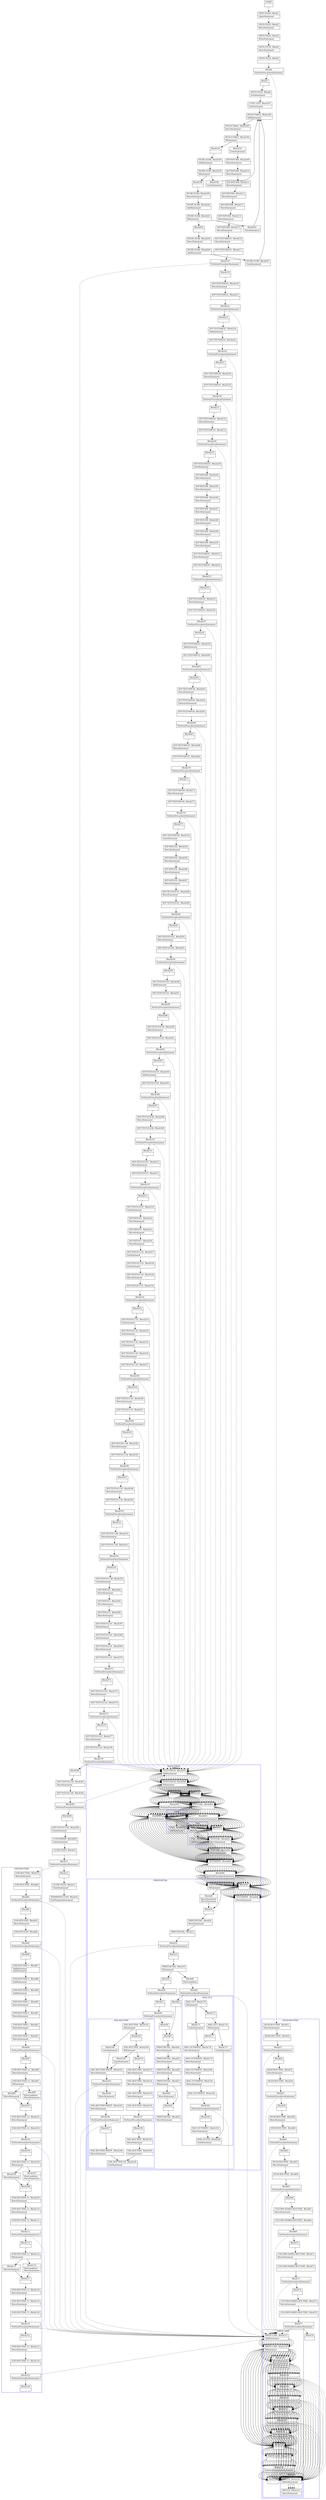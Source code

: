 digraph Cfg {
compound=true;
node [
shape = "record"
]

edge [
arrowtail = "empty"
]
Block0 [
label = "{START|}"
]
Block1 [
label = "{OPEN-FILES. Block1|OpenStatement\l}"
]
Block2 [
label = "{OPEN-FILES. Block2|MoveStatement\l}"
]
Block3 [
label = "{OPEN-FILES. Block3|MoveStatement\l}"
]
Block4 [
label = "{OPEN-FILES. Block4|MoveStatement\l}"
]
Block5 [
label = "{OPEN-FILES. Block5|}"
]
Block6 [
label = "{Block6|PerformProcedureStatement\l}"
]
subgraph cluster_1{
color = blue;
label = "HEAD-ROUTINE";
Block51 [
label = "{HEAD-ROUTINE. Block51|MoveStatement\l}"
]
Block52 [
label = "{HEAD-ROUTINE. Block52|}"
]
Block53 [
label = "{Block53|PerformProcedureStatement\l}"
]
subgraph cluster_7{
color = blue;
label = "WRITE-LINE";
Block127 [
label = "{WRITE-LINE. Block127|AddStatement\l}"
]
Block128 [
label = "{WRITE-LINE. Block128|IfStatement\l}"
]
Block129 [
label = "{Block129|MoveStatement\lMoveStatement\lWriteStatement\lMoveStatement\l}"
]
Block130 [
label = "{Block130|PerformProcedureStatement\l}"
]
subgraph cluster_21{
color = blue;
label = "WRT-LN";
Block140 [
label = "{WRT-LN. Block140|WriteStatement\l}"
]
Block141 [
label = "{WRT-LN. Block141|MoveStatement\l}"
]
Block140 -> Block141

}
Block130 -> Block140 [style=dashed]

Block131 [
label = "{Block131|MoveStatement\l}"
]
Block132 [
label = "{Block132|PerformProcedureStatement\l}"
]
subgraph cluster_22{
color = blue;
label = "WRT-LN";
Block140 [
label = "{WRT-LN. Block140|WriteStatement\l}"
]
Block141 [
label = "{WRT-LN. Block141|MoveStatement\l}"
]
Block140 -> Block141

}
Block132 -> Block140 [style=dashed]

Block133 [
label = "{Block133|MoveStatement\l}"
]
Block134 [
label = "{Block134|PerformProcedureStatement\l}"
]
subgraph cluster_23{
color = blue;
label = "WRT-LN";
Block140 [
label = "{WRT-LN. Block140|WriteStatement\l}"
]
Block141 [
label = "{WRT-LN. Block141|MoveStatement\l}"
]
Block140 -> Block141

}
Block134 -> Block140 [style=dashed]

Block135 [
label = "{Block135|MoveStatement\lMoveStatement\l}"
]
Block136 [
label = "{Block136|}"
]
Block137 [
label = "{WRITE-LINE. Block137|}"
]
Block138 [
label = "{Block138|PerformProcedureStatement\l}"
]
subgraph cluster_24{
color = blue;
label = "WRT-LN";
Block140 [
label = "{WRT-LN. Block140|WriteStatement\l}"
]
Block141 [
label = "{WRT-LN. Block141|MoveStatement\l}"
]
Block140 -> Block141

}
Block138 -> Block140 [style=dashed]

Block139 [
label = "{Block139|}"
]
Block127 -> Block128
Block128 -> Block129
Block128 -> Block136
Block129 -> Block130
Block130 -> Block131
Block131 -> Block132
Block132 -> Block133
Block133 -> Block134
Block134 -> Block135
Block135 -> Block136
Block136 -> Block137
Block137 -> Block138
Block138 -> Block139

}
Block53 -> Block127 [style=dashed]

Block54 [
label = "{Block54|}"
]
Block55 [
label = "{HEAD-ROUTINE. Block55|MoveStatement\l}"
]
Block56 [
label = "{HEAD-ROUTINE. Block56|}"
]
Block57 [
label = "{Block57|PerformProcedureStatement\l}"
]
subgraph cluster_8{
color = blue;
label = "WRITE-LINE";
Block127 [
label = "{WRITE-LINE. Block127|AddStatement\l}"
]
Block128 [
label = "{WRITE-LINE. Block128|IfStatement\l}"
]
Block129 [
label = "{Block129|MoveStatement\lMoveStatement\lWriteStatement\lMoveStatement\l}"
]
Block130 [
label = "{Block130|PerformProcedureStatement\l}"
]
Block130 -> Block140 [style=dashed]

Block131 [
label = "{Block131|MoveStatement\l}"
]
Block132 [
label = "{Block132|PerformProcedureStatement\l}"
]
Block132 -> Block140 [style=dashed]

Block133 [
label = "{Block133|MoveStatement\l}"
]
Block134 [
label = "{Block134|PerformProcedureStatement\l}"
]
Block134 -> Block140 [style=dashed]

Block135 [
label = "{Block135|MoveStatement\lMoveStatement\l}"
]
Block136 [
label = "{Block136|}"
]
Block137 [
label = "{WRITE-LINE. Block137|}"
]
Block138 [
label = "{Block138|PerformProcedureStatement\l}"
]
Block138 -> Block140 [style=dashed]

Block139 [
label = "{Block139|}"
]
Block127 -> Block128
Block128 -> Block129
Block128 -> Block136
Block129 -> Block130
Block130 -> Block131
Block131 -> Block132
Block132 -> Block133
Block133 -> Block134
Block134 -> Block135
Block135 -> Block136
Block136 -> Block137
Block137 -> Block138
Block138 -> Block139

}
Block57 -> Block127 [style=dashed]

Block58 [
label = "{Block58|}"
]
Block59 [
label = "{HEAD-ROUTINE. Block59|MoveStatement\l}"
]
Block60 [
label = "{HEAD-ROUTINE. Block60|}"
]
Block61 [
label = "{Block61|PerformProcedureStatement\l}"
]
subgraph cluster_9{
color = blue;
label = "WRITE-LINE";
Block127 [
label = "{WRITE-LINE. Block127|AddStatement\l}"
]
Block128 [
label = "{WRITE-LINE. Block128|IfStatement\l}"
]
Block129 [
label = "{Block129|MoveStatement\lMoveStatement\lWriteStatement\lMoveStatement\l}"
]
Block130 [
label = "{Block130|PerformProcedureStatement\l}"
]
Block130 -> Block140 [style=dashed]

Block131 [
label = "{Block131|MoveStatement\l}"
]
Block132 [
label = "{Block132|PerformProcedureStatement\l}"
]
Block132 -> Block140 [style=dashed]

Block133 [
label = "{Block133|MoveStatement\l}"
]
Block134 [
label = "{Block134|PerformProcedureStatement\l}"
]
Block134 -> Block140 [style=dashed]

Block135 [
label = "{Block135|MoveStatement\lMoveStatement\l}"
]
Block136 [
label = "{Block136|}"
]
Block137 [
label = "{WRITE-LINE. Block137|}"
]
Block138 [
label = "{Block138|PerformProcedureStatement\l}"
]
Block138 -> Block140 [style=dashed]

Block139 [
label = "{Block139|}"
]
Block127 -> Block128
Block128 -> Block129
Block128 -> Block136
Block129 -> Block130
Block130 -> Block131
Block131 -> Block132
Block132 -> Block133
Block133 -> Block134
Block134 -> Block135
Block135 -> Block136
Block136 -> Block137
Block137 -> Block138
Block138 -> Block139

}
Block61 -> Block127 [style=dashed]

Block62 [
label = "{Block62|}"
]
Block63 [
label = "{HEAD-ROUTINE. Block63|MoveStatement\l}"
]
Block64 [
label = "{HEAD-ROUTINE. Block64|}"
]
Block65 [
label = "{Block65|PerformProcedureStatement\l}"
]
subgraph cluster_10{
color = blue;
label = "WRITE-LINE";
Block127 [
label = "{WRITE-LINE. Block127|AddStatement\l}"
]
Block128 [
label = "{WRITE-LINE. Block128|IfStatement\l}"
]
Block129 [
label = "{Block129|MoveStatement\lMoveStatement\lWriteStatement\lMoveStatement\l}"
]
Block130 [
label = "{Block130|PerformProcedureStatement\l}"
]
Block130 -> Block140 [style=dashed]

Block131 [
label = "{Block131|MoveStatement\l}"
]
Block132 [
label = "{Block132|PerformProcedureStatement\l}"
]
Block132 -> Block140 [style=dashed]

Block133 [
label = "{Block133|MoveStatement\l}"
]
Block134 [
label = "{Block134|PerformProcedureStatement\l}"
]
Block134 -> Block140 [style=dashed]

Block135 [
label = "{Block135|MoveStatement\lMoveStatement\l}"
]
Block136 [
label = "{Block136|}"
]
Block137 [
label = "{WRITE-LINE. Block137|}"
]
Block138 [
label = "{Block138|PerformProcedureStatement\l}"
]
Block138 -> Block140 [style=dashed]

Block139 [
label = "{Block139|}"
]
Block127 -> Block128
Block128 -> Block129
Block128 -> Block136
Block129 -> Block130
Block130 -> Block131
Block131 -> Block132
Block132 -> Block133
Block133 -> Block134
Block134 -> Block135
Block135 -> Block136
Block136 -> Block137
Block137 -> Block138
Block138 -> Block139

}
Block65 -> Block127 [style=dashed]

Block66 [
label = "{Block66|}"
]
Block67 [
label = "{COLUMN-NAMES-ROUTINE. Block67|MoveStatement\l}"
]
Block68 [
label = "{COLUMN-NAMES-ROUTINE. Block68|}"
]
Block69 [
label = "{Block69|PerformProcedureStatement\l}"
]
subgraph cluster_11{
color = blue;
label = "WRITE-LINE";
Block127 [
label = "{WRITE-LINE. Block127|AddStatement\l}"
]
Block128 [
label = "{WRITE-LINE. Block128|IfStatement\l}"
]
Block129 [
label = "{Block129|MoveStatement\lMoveStatement\lWriteStatement\lMoveStatement\l}"
]
Block130 [
label = "{Block130|PerformProcedureStatement\l}"
]
Block130 -> Block140 [style=dashed]

Block131 [
label = "{Block131|MoveStatement\l}"
]
Block132 [
label = "{Block132|PerformProcedureStatement\l}"
]
Block132 -> Block140 [style=dashed]

Block133 [
label = "{Block133|MoveStatement\l}"
]
Block134 [
label = "{Block134|PerformProcedureStatement\l}"
]
Block134 -> Block140 [style=dashed]

Block135 [
label = "{Block135|MoveStatement\lMoveStatement\l}"
]
Block136 [
label = "{Block136|}"
]
Block137 [
label = "{WRITE-LINE. Block137|}"
]
Block138 [
label = "{Block138|PerformProcedureStatement\l}"
]
Block138 -> Block140 [style=dashed]

Block139 [
label = "{Block139|}"
]
Block127 -> Block128
Block128 -> Block129
Block128 -> Block136
Block129 -> Block130
Block130 -> Block131
Block131 -> Block132
Block132 -> Block133
Block133 -> Block134
Block134 -> Block135
Block135 -> Block136
Block136 -> Block137
Block137 -> Block138
Block138 -> Block139

}
Block69 -> Block127 [style=dashed]

Block70 [
label = "{Block70|}"
]
Block71 [
label = "{COLUMN-NAMES-ROUTINE. Block71|MoveStatement\l}"
]
Block72 [
label = "{COLUMN-NAMES-ROUTINE. Block72|}"
]
Block73 [
label = "{Block73|PerformProcedureStatement\l}"
]
subgraph cluster_12{
color = blue;
label = "WRITE-LINE";
Block127 [
label = "{WRITE-LINE. Block127|AddStatement\l}"
]
Block128 [
label = "{WRITE-LINE. Block128|IfStatement\l}"
]
Block129 [
label = "{Block129|MoveStatement\lMoveStatement\lWriteStatement\lMoveStatement\l}"
]
Block130 [
label = "{Block130|PerformProcedureStatement\l}"
]
Block130 -> Block140 [style=dashed]

Block131 [
label = "{Block131|MoveStatement\l}"
]
Block132 [
label = "{Block132|PerformProcedureStatement\l}"
]
Block132 -> Block140 [style=dashed]

Block133 [
label = "{Block133|MoveStatement\l}"
]
Block134 [
label = "{Block134|PerformProcedureStatement\l}"
]
Block134 -> Block140 [style=dashed]

Block135 [
label = "{Block135|MoveStatement\lMoveStatement\l}"
]
Block136 [
label = "{Block136|}"
]
Block137 [
label = "{WRITE-LINE. Block137|}"
]
Block138 [
label = "{Block138|PerformProcedureStatement\l}"
]
Block138 -> Block140 [style=dashed]

Block139 [
label = "{Block139|}"
]
Block127 -> Block128
Block128 -> Block129
Block128 -> Block136
Block129 -> Block130
Block130 -> Block131
Block131 -> Block132
Block132 -> Block133
Block133 -> Block134
Block134 -> Block135
Block135 -> Block136
Block136 -> Block137
Block137 -> Block138
Block138 -> Block139

}
Block73 -> Block127 [style=dashed]

Block74 [
label = "{Block74|}"
]
Block75 [
label = "{COLUMN-NAMES-ROUTINE. Block75|MoveStatement\l}"
]
Block76 [
label = "{COLUMN-NAMES-ROUTINE. Block76|}"
]
Block77 [
label = "{Block77|PerformProcedureStatement\l}"
]
subgraph cluster_13{
color = blue;
label = "WRITE-LINE";
Block127 [
label = "{WRITE-LINE. Block127|AddStatement\l}"
]
Block128 [
label = "{WRITE-LINE. Block128|IfStatement\l}"
]
Block129 [
label = "{Block129|MoveStatement\lMoveStatement\lWriteStatement\lMoveStatement\l}"
]
Block130 [
label = "{Block130|PerformProcedureStatement\l}"
]
Block130 -> Block140 [style=dashed]

Block131 [
label = "{Block131|MoveStatement\l}"
]
Block132 [
label = "{Block132|PerformProcedureStatement\l}"
]
Block132 -> Block140 [style=dashed]

Block133 [
label = "{Block133|MoveStatement\l}"
]
Block134 [
label = "{Block134|PerformProcedureStatement\l}"
]
Block134 -> Block140 [style=dashed]

Block135 [
label = "{Block135|MoveStatement\lMoveStatement\l}"
]
Block136 [
label = "{Block136|}"
]
Block137 [
label = "{WRITE-LINE. Block137|}"
]
Block138 [
label = "{Block138|PerformProcedureStatement\l}"
]
Block138 -> Block140 [style=dashed]

Block139 [
label = "{Block139|}"
]
Block127 -> Block128
Block128 -> Block129
Block128 -> Block136
Block129 -> Block130
Block130 -> Block131
Block131 -> Block132
Block132 -> Block133
Block133 -> Block134
Block134 -> Block135
Block135 -> Block136
Block136 -> Block137
Block137 -> Block138
Block138 -> Block139

}
Block77 -> Block127 [style=dashed]

Block78 [
label = "{Block78|}"
]
Block51 -> Block52
Block52 -> Block53
Block53 -> Block54
Block54 -> Block55
Block55 -> Block56
Block56 -> Block57
Block57 -> Block58
Block58 -> Block59
Block59 -> Block60
Block60 -> Block61
Block61 -> Block62
Block62 -> Block63
Block63 -> Block64
Block64 -> Block65
Block65 -> Block66
Block66 -> Block67
Block67 -> Block68
Block68 -> Block69
Block69 -> Block70
Block70 -> Block71
Block71 -> Block72
Block72 -> Block73
Block73 -> Block74
Block74 -> Block75
Block75 -> Block76
Block76 -> Block77
Block77 -> Block78

}
Block6 -> Block51 [style=dashed]

Block7 [
label = "{Block7|}"
]
Block8 [
label = "{OPEN-FILES. Block8|GotoStatement\l}"
]
Block187 [
label = "{CCVS1-EXIT. Block187|ExitStatement\l}"
]
Block188 [
label = "{BUILD-TABLE. Block188|AddStatement\l}"
]
Block189 [
label = "{BUILD-TABLE. Block189|MoveStatement\l}"
]
Block190 [
label = "{BUILD-TABLE. Block190|IfStatement\l}"
]
Block191 [
label = "{Block191|GotoStatement\l}"
]
Block209 [
label = "{SEP-INIT-008. Block209|MoveStatement\l}"
]
Block210 [
label = "{SEP-INIT-008. Block210|MoveStatement\l}"
]
Block211 [
label = "{SEP-INIT-008. Block211|MoveStatement\l}"
]
Block212 [
label = "{SEP-INIT-008. Block212|MoveStatement\l}"
]
Block213 [
label = "{SEP-INIT-008. Block213|MoveStatement\l}"
]
Block214 [
label = "{SEP-INIT-008. Block214|MoveStatement\l}"
]
Block215 [
label = "{SEP-INIT-008. Block215|MoveStatement\l}"
]
Block216 [
label = "{SEP-TEST-008-01. Block216|MoveStatement\l}"
]
Block217 [
label = "{SEP-TEST-008-01. Block217|}"
]
Block218 [
label = "{Block218|PerformProcedureStatement\l}"
]
subgraph cluster_30{
color = blue;
label = "TEST-CHECK";
Block393 [
label = "{TEST-CHECK. Block393|AddStatement\l}"
]
Block394 [
label = "{TEST-CHECK. Block394|IfStatement\l}"
]
Block395 [
label = "{Block395|}"
]
Block396 [
label = "{Block396|PerformProcedureStatement\l}"
]
subgraph cluster_68{
color = blue;
label = "PASS";
Block20 [
label = "{PASS. Block20|MoveStatement\l}"
]
Block21 [
label = "{PASS. Block21|AddStatement\l}"
]
Block20 -> Block21

}
Block396 -> Block20 [style=dashed]

Block397 [
label = "{Block397|GotoStatement\l}"
]
Block405 [
label = "{TEST-WRITE. Block405|}"
]
Block406 [
label = "{Block406|PerformProcedureStatement\l}"
]
subgraph cluster_70{
color = blue;
label = "PRINT-DETAIL";
Block27 [
label = "{PRINT-DETAIL. Block27|IfStatement\l}"
]
Block28 [
label = "{Block28|MoveStatement\lMoveStatement\l}"
]
Block29 [
label = "{Block29|}"
]
Block30 [
label = "{PRINT-DETAIL. Block30|MoveStatement\l}"
]
Block31 [
label = "{PRINT-DETAIL. Block31|}"
]
Block32 [
label = "{Block32|PerformProcedureStatement\l}"
]
subgraph cluster_3{
color = blue;
label = "WRITE-LINE";
Block127 [
label = "{WRITE-LINE. Block127|AddStatement\l}"
]
Block128 [
label = "{WRITE-LINE. Block128|IfStatement\l}"
]
Block129 [
label = "{Block129|MoveStatement\lMoveStatement\lWriteStatement\lMoveStatement\l}"
]
Block130 [
label = "{Block130|PerformProcedureStatement\l}"
]
Block130 -> Block140 [style=dashed]

Block131 [
label = "{Block131|MoveStatement\l}"
]
Block132 [
label = "{Block132|PerformProcedureStatement\l}"
]
Block132 -> Block140 [style=dashed]

Block133 [
label = "{Block133|MoveStatement\l}"
]
Block134 [
label = "{Block134|PerformProcedureStatement\l}"
]
Block134 -> Block140 [style=dashed]

Block135 [
label = "{Block135|MoveStatement\lMoveStatement\l}"
]
Block136 [
label = "{Block136|}"
]
Block137 [
label = "{WRITE-LINE. Block137|}"
]
Block138 [
label = "{Block138|PerformProcedureStatement\l}"
]
Block138 -> Block140 [style=dashed]

Block139 [
label = "{Block139|}"
]
Block127 -> Block128
Block128 -> Block129
Block128 -> Block136
Block129 -> Block130
Block130 -> Block131
Block131 -> Block132
Block132 -> Block133
Block133 -> Block134
Block134 -> Block135
Block135 -> Block136
Block136 -> Block137
Block137 -> Block138
Block138 -> Block139

}
Block32 -> Block127 [style=dashed]

Block33 [
label = "{Block33|}"
]
Block34 [
label = "{PRINT-DETAIL. Block34|IfStatement\l}"
]
Block35 [
label = "{Block35|}"
]
Block36 [
label = "{Block36|PerformProcedureStatement\l}"
]
subgraph cluster_4{
color = blue;
label = "WRITE-LINE";
Block127 [
label = "{WRITE-LINE. Block127|AddStatement\l}"
]
Block128 [
label = "{WRITE-LINE. Block128|IfStatement\l}"
]
Block129 [
label = "{Block129|MoveStatement\lMoveStatement\lWriteStatement\lMoveStatement\l}"
]
Block130 [
label = "{Block130|PerformProcedureStatement\l}"
]
Block130 -> Block140 [style=dashed]

Block131 [
label = "{Block131|MoveStatement\l}"
]
Block132 [
label = "{Block132|PerformProcedureStatement\l}"
]
Block132 -> Block140 [style=dashed]

Block133 [
label = "{Block133|MoveStatement\l}"
]
Block134 [
label = "{Block134|PerformProcedureStatement\l}"
]
Block134 -> Block140 [style=dashed]

Block135 [
label = "{Block135|MoveStatement\lMoveStatement\l}"
]
Block136 [
label = "{Block136|}"
]
Block137 [
label = "{WRITE-LINE. Block137|}"
]
Block138 [
label = "{Block138|PerformProcedureStatement\l}"
]
Block138 -> Block140 [style=dashed]

Block139 [
label = "{Block139|}"
]
Block127 -> Block128
Block128 -> Block129
Block128 -> Block136
Block129 -> Block130
Block130 -> Block131
Block131 -> Block132
Block132 -> Block133
Block133 -> Block134
Block134 -> Block135
Block135 -> Block136
Block136 -> Block137
Block137 -> Block138
Block138 -> Block139

}
Block36 -> Block127 [style=dashed]

Block37 [
label = "{Block37|}"
]
Block38 [
label = "{Block38|PerformProcedureStatement\l}"
]
subgraph cluster_5{
color = blue;
label = "FAIL-ROUTINE";
Block145 [
label = "{FAIL-ROUTINE. Block145|IfStatement\l}"
]
Block146 [
label = "{Block146|GotoStatement\l}"
]
Block162 [
label = "{FAIL-ROUTINE-WRITE. Block162|MoveStatement\l}"
]
Block163 [
label = "{Block163|PerformProcedureStatement\l}"
]
subgraph cluster_27{
color = blue;
label = "WRITE-LINE";
Block127 [
label = "{WRITE-LINE. Block127|AddStatement\l}"
]
Block128 [
label = "{WRITE-LINE. Block128|IfStatement\l}"
]
Block129 [
label = "{Block129|MoveStatement\lMoveStatement\lWriteStatement\lMoveStatement\l}"
]
Block130 [
label = "{Block130|PerformProcedureStatement\l}"
]
Block130 -> Block140 [style=dashed]

Block131 [
label = "{Block131|MoveStatement\l}"
]
Block132 [
label = "{Block132|PerformProcedureStatement\l}"
]
Block132 -> Block140 [style=dashed]

Block133 [
label = "{Block133|MoveStatement\l}"
]
Block134 [
label = "{Block134|PerformProcedureStatement\l}"
]
Block134 -> Block140 [style=dashed]

Block135 [
label = "{Block135|MoveStatement\lMoveStatement\l}"
]
Block136 [
label = "{Block136|}"
]
Block137 [
label = "{WRITE-LINE. Block137|}"
]
Block138 [
label = "{Block138|PerformProcedureStatement\l}"
]
Block138 -> Block140 [style=dashed]

Block139 [
label = "{Block139|}"
]
Block127 -> Block128
Block128 -> Block129
Block128 -> Block136
Block129 -> Block130
Block130 -> Block131
Block131 -> Block132
Block132 -> Block133
Block133 -> Block134
Block134 -> Block135
Block135 -> Block136
Block136 -> Block137
Block137 -> Block138
Block138 -> Block139

}
Block163 -> Block127 [style=dashed]

Block164 [
label = "{Block164|MoveStatement\l}"
]
Block165 [
label = "{FAIL-ROUTINE-WRITE. Block165|MoveStatement\l}"
]
Block166 [
label = "{Block166|PerformProcedureStatement\l}"
]
subgraph cluster_28{
color = blue;
label = "WRITE-LINE";
Block127 [
label = "{WRITE-LINE. Block127|AddStatement\l}"
]
Block128 [
label = "{WRITE-LINE. Block128|IfStatement\l}"
]
Block129 [
label = "{Block129|MoveStatement\lMoveStatement\lWriteStatement\lMoveStatement\l}"
]
Block130 [
label = "{Block130|PerformProcedureStatement\l}"
]
Block130 -> Block140 [style=dashed]

Block131 [
label = "{Block131|MoveStatement\l}"
]
Block132 [
label = "{Block132|PerformProcedureStatement\l}"
]
Block132 -> Block140 [style=dashed]

Block133 [
label = "{Block133|MoveStatement\l}"
]
Block134 [
label = "{Block134|PerformProcedureStatement\l}"
]
Block134 -> Block140 [style=dashed]

Block135 [
label = "{Block135|MoveStatement\lMoveStatement\l}"
]
Block136 [
label = "{Block136|}"
]
Block137 [
label = "{WRITE-LINE. Block137|}"
]
Block138 [
label = "{Block138|PerformProcedureStatement\l}"
]
Block138 -> Block140 [style=dashed]

Block139 [
label = "{Block139|}"
]
Block127 -> Block128
Block128 -> Block129
Block128 -> Block136
Block129 -> Block130
Block130 -> Block131
Block131 -> Block132
Block132 -> Block133
Block133 -> Block134
Block134 -> Block135
Block135 -> Block136
Block136 -> Block137
Block137 -> Block138
Block138 -> Block139

}
Block166 -> Block127 [style=dashed]

Block167 [
label = "{Block167|}"
]
Block168 [
label = "{FAIL-ROUTINE-WRITE. Block168|MoveStatement\l}"
]
Block169 [
label = "{FAIL-ROUTINE-EX. Block169|ExitStatement\l}"
]
Block148 [
label = "{Block148|}"
]
Block149 [
label = "{FAIL-ROUTINE. Block149|IfStatement\l}"
]
Block150 [
label = "{Block150|GotoStatement\l}"
]
Block152 [
label = "{Block152|}"
]
Block153 [
label = "{FAIL-ROUTINE. Block153|MoveStatement\l}"
]
Block154 [
label = "{FAIL-ROUTINE. Block154|MoveStatement\l}"
]
Block155 [
label = "{FAIL-ROUTINE. Block155|MoveStatement\l}"
]
Block156 [
label = "{FAIL-ROUTINE. Block156|}"
]
Block157 [
label = "{Block157|PerformProcedureStatement\l}"
]
subgraph cluster_26{
color = blue;
label = "WRITE-LINE";
Block127 [
label = "{WRITE-LINE. Block127|AddStatement\l}"
]
Block128 [
label = "{WRITE-LINE. Block128|IfStatement\l}"
]
Block129 [
label = "{Block129|MoveStatement\lMoveStatement\lWriteStatement\lMoveStatement\l}"
]
Block130 [
label = "{Block130|PerformProcedureStatement\l}"
]
Block130 -> Block140 [style=dashed]

Block131 [
label = "{Block131|MoveStatement\l}"
]
Block132 [
label = "{Block132|PerformProcedureStatement\l}"
]
Block132 -> Block140 [style=dashed]

Block133 [
label = "{Block133|MoveStatement\l}"
]
Block134 [
label = "{Block134|PerformProcedureStatement\l}"
]
Block134 -> Block140 [style=dashed]

Block135 [
label = "{Block135|MoveStatement\lMoveStatement\l}"
]
Block136 [
label = "{Block136|}"
]
Block137 [
label = "{WRITE-LINE. Block137|}"
]
Block138 [
label = "{Block138|PerformProcedureStatement\l}"
]
Block138 -> Block140 [style=dashed]

Block139 [
label = "{Block139|}"
]
Block127 -> Block128
Block128 -> Block129
Block128 -> Block136
Block129 -> Block130
Block130 -> Block131
Block131 -> Block132
Block132 -> Block133
Block133 -> Block134
Block134 -> Block135
Block135 -> Block136
Block136 -> Block137
Block137 -> Block138
Block138 -> Block139

}
Block157 -> Block127 [style=dashed]

Block158 [
label = "{Block158|}"
]
Block159 [
label = "{FAIL-ROUTINE. Block159|MoveStatement\l}"
]
Block160 [
label = "{FAIL-ROUTINE. Block160|GotoStatement\l}"
]
Block145 -> Block146
Block145 -> Block148
Block146 -> Block162
Block162 -> Block163
Block163 -> Block164
Block164 -> Block165
Block165 -> Block166
Block166 -> Block167
Block167 -> Block168
Block168 -> Block169
Block148 -> Block149
Block149 -> Block150
Block149 -> Block152
Block150 -> Block162
Block152 -> Block153
Block153 -> Block154
Block154 -> Block155
Block155 -> Block156
Block156 -> Block157
Block157 -> Block158
Block158 -> Block159
Block159 -> Block160
Block160 -> Block169

}
Block38 -> Block145 [style=dashed]

Block39 [
label = "{Block39|}"
]
Block43 [
label = "{Block43|}"
]
Block44 [
label = "{PRINT-DETAIL. Block44|MoveStatement\l}"
]
Block45 [
label = "{PRINT-DETAIL. Block45|MoveStatement\l}"
]
Block46 [
label = "{PRINT-DETAIL. Block46|MoveStatement\l}"
]
Block47 [
label = "{PRINT-DETAIL. Block47|IfStatement\l}"
]
Block48 [
label = "{Block48|MoveStatement\l}"
]
Block49 [
label = "{Block49|}"
]
Block50 [
label = "{PRINT-DETAIL. Block50|MoveStatement\l}"
]
Block40 [
label = "{Block40|ElseCondition\l}"
]
Block41 [
label = "{Block41|PerformProcedureStatement\l}"
]
subgraph cluster_6{
color = blue;
label = "BAIL-OUT";
Block170 [
label = "{BAIL-OUT. Block170|IfStatement\l}"
]
Block171 [
label = "{Block171|GotoStatement\l}"
]
Block178 [
label = "{BAIL-OUT-WRITE. Block178|MoveStatement\l}"
]
Block179 [
label = "{BAIL-OUT-WRITE. Block179|MoveStatement\l}"
]
Block180 [
label = "{BAIL-OUT-WRITE. Block180|MoveStatement\l}"
]
Block181 [
label = "{BAIL-OUT-WRITE. Block181|MoveStatement\l}"
]
Block182 [
label = "{BAIL-OUT-WRITE. Block182|}"
]
Block183 [
label = "{Block183|PerformProcedureStatement\l}"
]
subgraph cluster_29{
color = blue;
label = "WRITE-LINE";
Block127 [
label = "{WRITE-LINE. Block127|AddStatement\l}"
]
Block128 [
label = "{WRITE-LINE. Block128|IfStatement\l}"
]
Block129 [
label = "{Block129|MoveStatement\lMoveStatement\lWriteStatement\lMoveStatement\l}"
]
Block130 [
label = "{Block130|PerformProcedureStatement\l}"
]
Block130 -> Block140 [style=dashed]

Block131 [
label = "{Block131|MoveStatement\l}"
]
Block132 [
label = "{Block132|PerformProcedureStatement\l}"
]
Block132 -> Block140 [style=dashed]

Block133 [
label = "{Block133|MoveStatement\l}"
]
Block134 [
label = "{Block134|PerformProcedureStatement\l}"
]
Block134 -> Block140 [style=dashed]

Block135 [
label = "{Block135|MoveStatement\lMoveStatement\l}"
]
Block136 [
label = "{Block136|}"
]
Block137 [
label = "{WRITE-LINE. Block137|}"
]
Block138 [
label = "{Block138|PerformProcedureStatement\l}"
]
Block138 -> Block140 [style=dashed]

Block139 [
label = "{Block139|}"
]
Block127 -> Block128
Block128 -> Block129
Block128 -> Block136
Block129 -> Block130
Block130 -> Block131
Block131 -> Block132
Block132 -> Block133
Block133 -> Block134
Block134 -> Block135
Block135 -> Block136
Block136 -> Block137
Block137 -> Block138
Block138 -> Block139

}
Block183 -> Block127 [style=dashed]

Block184 [
label = "{Block184|}"
]
Block185 [
label = "{BAIL-OUT-WRITE. Block185|MoveStatement\l}"
]
Block186 [
label = "{BAIL-OUT-EX. Block186|ExitStatement\l}"
]
Block173 [
label = "{Block173|}"
]
Block174 [
label = "{BAIL-OUT. Block174|IfStatement\l}"
]
Block175 [
label = "{Block175|GotoStatement\l}"
]
Block177 [
label = "{Block177|}"
]
Block170 -> Block171
Block170 -> Block173
Block171 -> Block178
Block178 -> Block179
Block179 -> Block180
Block180 -> Block181
Block181 -> Block182
Block182 -> Block183
Block183 -> Block184
Block184 -> Block185
Block185 -> Block186
Block173 -> Block174
Block174 -> Block175
Block174 -> Block177
Block175 -> Block186
Block177 -> Block178

}
Block41 -> Block170 [style=dashed]

Block42 [
label = "{Block42|}"
]
Block27 -> Block28
Block27 -> Block29
Block28 -> Block29
Block29 -> Block30
Block30 -> Block31
Block31 -> Block32
Block32 -> Block33
Block33 -> Block34
Block34 -> Block35
Block34 -> Block40
Block35 -> Block36
Block36 -> Block37
Block37 -> Block38
Block38 -> Block39
Block39 -> Block43
Block43 -> Block44
Block44 -> Block45
Block45 -> Block46
Block46 -> Block47
Block47 -> Block48
Block47 -> Block49
Block48 -> Block49
Block49 -> Block50
Block40 -> Block41
Block41 -> Block42
Block42 -> Block43

}
Block406 -> Block27 [style=dashed]

Block407 [
label = "{Block407|}"
]
Block408 [
label = "{TEST-WRITE. Block408|MoveStatement\l}"
]
Block399 [
label = "{Block399|}"
]
Block400 [
label = "{TEST-FAIL. Block400|}"
]
Block401 [
label = "{Block401|PerformProcedureStatement\l}"
]
subgraph cluster_69{
color = blue;
label = "FAIL";
Block22 [
label = "{FAIL. Block22|MoveStatement\l}"
]
Block23 [
label = "{FAIL. Block23|AddStatement\l}"
]
Block22 -> Block23

}
Block401 -> Block22 [style=dashed]

Block402 [
label = "{Block402|}"
]
Block403 [
label = "{TEST-FAIL. Block403|MoveStatement\l}"
]
Block404 [
label = "{TEST-FAIL. Block404|MoveStatement\l}"
]
Block393 -> Block394
Block394 -> Block395
Block394 -> Block399
Block395 -> Block396
Block396 -> Block397
Block397 -> Block405
Block405 -> Block406
Block406 -> Block407
Block407 -> Block408
Block399 -> Block400
Block400 -> Block401
Block401 -> Block402
Block402 -> Block403
Block403 -> Block404
Block404 -> Block405

}
Block218 -> Block393 [style=dashed]

Block219 [
label = "{Block219|}"
]
Block220 [
label = "{SEP-TEST-008-02. Block220|MoveStatement\l}"
]
Block221 [
label = "{SEP-TEST-008-02. Block221|}"
]
Block222 [
label = "{Block222|PerformProcedureStatement\l}"
]
subgraph cluster_31{
color = blue;
label = "TEST-CHECK";
Block393 [
label = "{TEST-CHECK. Block393|AddStatement\l}"
]
Block394 [
label = "{TEST-CHECK. Block394|IfStatement\l}"
]
Block395 [
label = "{Block395|}"
]
Block396 [
label = "{Block396|PerformProcedureStatement\l}"
]
Block396 -> Block20 [style=dashed]

Block397 [
label = "{Block397|GotoStatement\l}"
]
Block405 [
label = "{TEST-WRITE. Block405|}"
]
Block406 [
label = "{Block406|PerformProcedureStatement\l}"
]
Block406 -> Block27 [style=dashed]

Block407 [
label = "{Block407|}"
]
Block408 [
label = "{TEST-WRITE. Block408|MoveStatement\l}"
]
Block399 [
label = "{Block399|}"
]
Block400 [
label = "{TEST-FAIL. Block400|}"
]
Block401 [
label = "{Block401|PerformProcedureStatement\l}"
]
Block401 -> Block22 [style=dashed]

Block402 [
label = "{Block402|}"
]
Block403 [
label = "{TEST-FAIL. Block403|MoveStatement\l}"
]
Block404 [
label = "{TEST-FAIL. Block404|MoveStatement\l}"
]
Block393 -> Block394
Block394 -> Block395
Block394 -> Block399
Block395 -> Block396
Block396 -> Block397
Block397 -> Block405
Block405 -> Block406
Block406 -> Block407
Block407 -> Block408
Block399 -> Block400
Block400 -> Block401
Block401 -> Block402
Block402 -> Block403
Block403 -> Block404
Block404 -> Block405

}
Block222 -> Block393 [style=dashed]

Block223 [
label = "{Block223|}"
]
Block224 [
label = "{SEP-TEST-008-03. Block224|AddStatement\l}"
]
Block225 [
label = "{SEP-TEST-008-03. Block225|}"
]
Block226 [
label = "{Block226|PerformProcedureStatement\l}"
]
subgraph cluster_32{
color = blue;
label = "TEST-CHECK";
Block393 [
label = "{TEST-CHECK. Block393|AddStatement\l}"
]
Block394 [
label = "{TEST-CHECK. Block394|IfStatement\l}"
]
Block395 [
label = "{Block395|}"
]
Block396 [
label = "{Block396|PerformProcedureStatement\l}"
]
Block396 -> Block20 [style=dashed]

Block397 [
label = "{Block397|GotoStatement\l}"
]
Block405 [
label = "{TEST-WRITE. Block405|}"
]
Block406 [
label = "{Block406|PerformProcedureStatement\l}"
]
Block406 -> Block27 [style=dashed]

Block407 [
label = "{Block407|}"
]
Block408 [
label = "{TEST-WRITE. Block408|MoveStatement\l}"
]
Block399 [
label = "{Block399|}"
]
Block400 [
label = "{TEST-FAIL. Block400|}"
]
Block401 [
label = "{Block401|PerformProcedureStatement\l}"
]
Block401 -> Block22 [style=dashed]

Block402 [
label = "{Block402|}"
]
Block403 [
label = "{TEST-FAIL. Block403|MoveStatement\l}"
]
Block404 [
label = "{TEST-FAIL. Block404|MoveStatement\l}"
]
Block393 -> Block394
Block394 -> Block395
Block394 -> Block399
Block395 -> Block396
Block396 -> Block397
Block397 -> Block405
Block405 -> Block406
Block406 -> Block407
Block407 -> Block408
Block399 -> Block400
Block400 -> Block401
Block401 -> Block402
Block402 -> Block403
Block403 -> Block404
Block404 -> Block405

}
Block226 -> Block393 [style=dashed]

Block227 [
label = "{Block227|}"
]
Block228 [
label = "{SEP-TEST-008-04. Block228|MoveStatement\l}"
]
Block229 [
label = "{SEP-TEST-008-04. Block229|}"
]
Block230 [
label = "{Block230|PerformProcedureStatement\l}"
]
subgraph cluster_33{
color = blue;
label = "TEST-CHECK";
Block393 [
label = "{TEST-CHECK. Block393|AddStatement\l}"
]
Block394 [
label = "{TEST-CHECK. Block394|IfStatement\l}"
]
Block395 [
label = "{Block395|}"
]
Block396 [
label = "{Block396|PerformProcedureStatement\l}"
]
Block396 -> Block20 [style=dashed]

Block397 [
label = "{Block397|GotoStatement\l}"
]
Block405 [
label = "{TEST-WRITE. Block405|}"
]
Block406 [
label = "{Block406|PerformProcedureStatement\l}"
]
Block406 -> Block27 [style=dashed]

Block407 [
label = "{Block407|}"
]
Block408 [
label = "{TEST-WRITE. Block408|MoveStatement\l}"
]
Block399 [
label = "{Block399|}"
]
Block400 [
label = "{TEST-FAIL. Block400|}"
]
Block401 [
label = "{Block401|PerformProcedureStatement\l}"
]
Block401 -> Block22 [style=dashed]

Block402 [
label = "{Block402|}"
]
Block403 [
label = "{TEST-FAIL. Block403|MoveStatement\l}"
]
Block404 [
label = "{TEST-FAIL. Block404|MoveStatement\l}"
]
Block393 -> Block394
Block394 -> Block395
Block394 -> Block399
Block395 -> Block396
Block396 -> Block397
Block397 -> Block405
Block405 -> Block406
Block406 -> Block407
Block407 -> Block408
Block399 -> Block400
Block400 -> Block401
Block401 -> Block402
Block402 -> Block403
Block403 -> Block404
Block404 -> Block405

}
Block230 -> Block393 [style=dashed]

Block231 [
label = "{Block231|}"
]
Block232 [
label = "{SEP-TEST-008-05. Block232|MoveStatement\l}"
]
Block233 [
label = "{SEP-TEST-008-05. Block233|}"
]
Block234 [
label = "{Block234|PerformProcedureStatement\l}"
]
subgraph cluster_34{
color = blue;
label = "TEST-CHECK";
Block393 [
label = "{TEST-CHECK. Block393|AddStatement\l}"
]
Block394 [
label = "{TEST-CHECK. Block394|IfStatement\l}"
]
Block395 [
label = "{Block395|}"
]
Block396 [
label = "{Block396|PerformProcedureStatement\l}"
]
Block396 -> Block20 [style=dashed]

Block397 [
label = "{Block397|GotoStatement\l}"
]
Block405 [
label = "{TEST-WRITE. Block405|}"
]
Block406 [
label = "{Block406|PerformProcedureStatement\l}"
]
Block406 -> Block27 [style=dashed]

Block407 [
label = "{Block407|}"
]
Block408 [
label = "{TEST-WRITE. Block408|MoveStatement\l}"
]
Block399 [
label = "{Block399|}"
]
Block400 [
label = "{TEST-FAIL. Block400|}"
]
Block401 [
label = "{Block401|PerformProcedureStatement\l}"
]
Block401 -> Block22 [style=dashed]

Block402 [
label = "{Block402|}"
]
Block403 [
label = "{TEST-FAIL. Block403|MoveStatement\l}"
]
Block404 [
label = "{TEST-FAIL. Block404|MoveStatement\l}"
]
Block393 -> Block394
Block394 -> Block395
Block394 -> Block399
Block395 -> Block396
Block396 -> Block397
Block397 -> Block405
Block405 -> Block406
Block406 -> Block407
Block407 -> Block408
Block399 -> Block400
Block400 -> Block401
Block401 -> Block402
Block402 -> Block403
Block403 -> Block404
Block404 -> Block405

}
Block234 -> Block393 [style=dashed]

Block235 [
label = "{Block235|}"
]
Block236 [
label = "{SEP-TEST-008-05. Block236|GotoStatement\l}"
]
Block244 [
label = "{SEP-INIT-009. Block244|MoveStatement\l}"
]
Block245 [
label = "{SEP-INIT-009. Block245|MoveStatement\l}"
]
Block246 [
label = "{SEP-INIT-009. Block246|MoveStatement\l}"
]
Block247 [
label = "{SEP-INIT-009. Block247|MoveStatement\l}"
]
Block248 [
label = "{SEP-INIT-009. Block248|MoveStatement\l}"
]
Block249 [
label = "{SEP-INIT-009. Block249|MoveStatement\l}"
]
Block250 [
label = "{SEP-INIT-009. Block250|MoveStatement\l}"
]
Block251 [
label = "{SEP-TEST-009-01. Block251|MoveStatement\l}"
]
Block252 [
label = "{SEP-TEST-009-01. Block252|}"
]
Block253 [
label = "{Block253|PerformProcedureStatement\l}"
]
subgraph cluster_37{
color = blue;
label = "TEST-CHECK";
Block393 [
label = "{TEST-CHECK. Block393|AddStatement\l}"
]
Block394 [
label = "{TEST-CHECK. Block394|IfStatement\l}"
]
Block395 [
label = "{Block395|}"
]
Block396 [
label = "{Block396|PerformProcedureStatement\l}"
]
Block396 -> Block20 [style=dashed]

Block397 [
label = "{Block397|GotoStatement\l}"
]
Block405 [
label = "{TEST-WRITE. Block405|}"
]
Block406 [
label = "{Block406|PerformProcedureStatement\l}"
]
Block406 -> Block27 [style=dashed]

Block407 [
label = "{Block407|}"
]
Block408 [
label = "{TEST-WRITE. Block408|MoveStatement\l}"
]
Block399 [
label = "{Block399|}"
]
Block400 [
label = "{TEST-FAIL. Block400|}"
]
Block401 [
label = "{Block401|PerformProcedureStatement\l}"
]
Block401 -> Block22 [style=dashed]

Block402 [
label = "{Block402|}"
]
Block403 [
label = "{TEST-FAIL. Block403|MoveStatement\l}"
]
Block404 [
label = "{TEST-FAIL. Block404|MoveStatement\l}"
]
Block393 -> Block394
Block394 -> Block395
Block394 -> Block399
Block395 -> Block396
Block396 -> Block397
Block397 -> Block405
Block405 -> Block406
Block406 -> Block407
Block407 -> Block408
Block399 -> Block400
Block400 -> Block401
Block401 -> Block402
Block402 -> Block403
Block403 -> Block404
Block404 -> Block405

}
Block253 -> Block393 [style=dashed]

Block254 [
label = "{Block254|}"
]
Block255 [
label = "{SEP-TEST-009-02. Block255|MoveStatement\l}"
]
Block256 [
label = "{SEP-TEST-009-02. Block256|}"
]
Block257 [
label = "{Block257|PerformProcedureStatement\l}"
]
subgraph cluster_38{
color = blue;
label = "TEST-CHECK";
Block393 [
label = "{TEST-CHECK. Block393|AddStatement\l}"
]
Block394 [
label = "{TEST-CHECK. Block394|IfStatement\l}"
]
Block395 [
label = "{Block395|}"
]
Block396 [
label = "{Block396|PerformProcedureStatement\l}"
]
Block396 -> Block20 [style=dashed]

Block397 [
label = "{Block397|GotoStatement\l}"
]
Block405 [
label = "{TEST-WRITE. Block405|}"
]
Block406 [
label = "{Block406|PerformProcedureStatement\l}"
]
Block406 -> Block27 [style=dashed]

Block407 [
label = "{Block407|}"
]
Block408 [
label = "{TEST-WRITE. Block408|MoveStatement\l}"
]
Block399 [
label = "{Block399|}"
]
Block400 [
label = "{TEST-FAIL. Block400|}"
]
Block401 [
label = "{Block401|PerformProcedureStatement\l}"
]
Block401 -> Block22 [style=dashed]

Block402 [
label = "{Block402|}"
]
Block403 [
label = "{TEST-FAIL. Block403|MoveStatement\l}"
]
Block404 [
label = "{TEST-FAIL. Block404|MoveStatement\l}"
]
Block393 -> Block394
Block394 -> Block395
Block394 -> Block399
Block395 -> Block396
Block396 -> Block397
Block397 -> Block405
Block405 -> Block406
Block406 -> Block407
Block407 -> Block408
Block399 -> Block400
Block400 -> Block401
Block401 -> Block402
Block402 -> Block403
Block403 -> Block404
Block404 -> Block405

}
Block257 -> Block393 [style=dashed]

Block258 [
label = "{Block258|}"
]
Block259 [
label = "{SEP-TEST-009-03. Block259|AddStatement\l}"
]
Block260 [
label = "{SEP-TEST-009-03. Block260|}"
]
Block261 [
label = "{Block261|PerformProcedureStatement\l}"
]
subgraph cluster_39{
color = blue;
label = "TEST-CHECK";
Block393 [
label = "{TEST-CHECK. Block393|AddStatement\l}"
]
Block394 [
label = "{TEST-CHECK. Block394|IfStatement\l}"
]
Block395 [
label = "{Block395|}"
]
Block396 [
label = "{Block396|PerformProcedureStatement\l}"
]
Block396 -> Block20 [style=dashed]

Block397 [
label = "{Block397|GotoStatement\l}"
]
Block405 [
label = "{TEST-WRITE. Block405|}"
]
Block406 [
label = "{Block406|PerformProcedureStatement\l}"
]
Block406 -> Block27 [style=dashed]

Block407 [
label = "{Block407|}"
]
Block408 [
label = "{TEST-WRITE. Block408|MoveStatement\l}"
]
Block399 [
label = "{Block399|}"
]
Block400 [
label = "{TEST-FAIL. Block400|}"
]
Block401 [
label = "{Block401|PerformProcedureStatement\l}"
]
Block401 -> Block22 [style=dashed]

Block402 [
label = "{Block402|}"
]
Block403 [
label = "{TEST-FAIL. Block403|MoveStatement\l}"
]
Block404 [
label = "{TEST-FAIL. Block404|MoveStatement\l}"
]
Block393 -> Block394
Block394 -> Block395
Block394 -> Block399
Block395 -> Block396
Block396 -> Block397
Block397 -> Block405
Block405 -> Block406
Block406 -> Block407
Block407 -> Block408
Block399 -> Block400
Block400 -> Block401
Block401 -> Block402
Block402 -> Block403
Block403 -> Block404
Block404 -> Block405

}
Block261 -> Block393 [style=dashed]

Block262 [
label = "{Block262|}"
]
Block263 [
label = "{SEP-TEST-009-04. Block263|MoveStatement\l}"
]
Block264 [
label = "{SEP-TEST-009-04. Block264|SubtractStatement\l}"
]
Block265 [
label = "{SEP-TEST-009-04. Block265|}"
]
Block266 [
label = "{Block266|PerformProcedureStatement\l}"
]
subgraph cluster_40{
color = blue;
label = "TEST-CHECK";
Block393 [
label = "{TEST-CHECK. Block393|AddStatement\l}"
]
Block394 [
label = "{TEST-CHECK. Block394|IfStatement\l}"
]
Block395 [
label = "{Block395|}"
]
Block396 [
label = "{Block396|PerformProcedureStatement\l}"
]
Block396 -> Block20 [style=dashed]

Block397 [
label = "{Block397|GotoStatement\l}"
]
Block405 [
label = "{TEST-WRITE. Block405|}"
]
Block406 [
label = "{Block406|PerformProcedureStatement\l}"
]
Block406 -> Block27 [style=dashed]

Block407 [
label = "{Block407|}"
]
Block408 [
label = "{TEST-WRITE. Block408|MoveStatement\l}"
]
Block399 [
label = "{Block399|}"
]
Block400 [
label = "{TEST-FAIL. Block400|}"
]
Block401 [
label = "{Block401|PerformProcedureStatement\l}"
]
Block401 -> Block22 [style=dashed]

Block402 [
label = "{Block402|}"
]
Block403 [
label = "{TEST-FAIL. Block403|MoveStatement\l}"
]
Block404 [
label = "{TEST-FAIL. Block404|MoveStatement\l}"
]
Block393 -> Block394
Block394 -> Block395
Block394 -> Block399
Block395 -> Block396
Block396 -> Block397
Block397 -> Block405
Block405 -> Block406
Block406 -> Block407
Block407 -> Block408
Block399 -> Block400
Block400 -> Block401
Block401 -> Block402
Block402 -> Block403
Block403 -> Block404
Block404 -> Block405

}
Block266 -> Block393 [style=dashed]

Block267 [
label = "{Block267|}"
]
Block268 [
label = "{SEP-TEST-009-05. Block268|MoveStatement\l}"
]
Block269 [
label = "{SEP-TEST-009-05. Block269|}"
]
Block270 [
label = "{Block270|PerformProcedureStatement\l}"
]
subgraph cluster_41{
color = blue;
label = "TEST-CHECK";
Block393 [
label = "{TEST-CHECK. Block393|AddStatement\l}"
]
Block394 [
label = "{TEST-CHECK. Block394|IfStatement\l}"
]
Block395 [
label = "{Block395|}"
]
Block396 [
label = "{Block396|PerformProcedureStatement\l}"
]
Block396 -> Block20 [style=dashed]

Block397 [
label = "{Block397|GotoStatement\l}"
]
Block405 [
label = "{TEST-WRITE. Block405|}"
]
Block406 [
label = "{Block406|PerformProcedureStatement\l}"
]
Block406 -> Block27 [style=dashed]

Block407 [
label = "{Block407|}"
]
Block408 [
label = "{TEST-WRITE. Block408|MoveStatement\l}"
]
Block399 [
label = "{Block399|}"
]
Block400 [
label = "{TEST-FAIL. Block400|}"
]
Block401 [
label = "{Block401|PerformProcedureStatement\l}"
]
Block401 -> Block22 [style=dashed]

Block402 [
label = "{Block402|}"
]
Block403 [
label = "{TEST-FAIL. Block403|MoveStatement\l}"
]
Block404 [
label = "{TEST-FAIL. Block404|MoveStatement\l}"
]
Block393 -> Block394
Block394 -> Block395
Block394 -> Block399
Block395 -> Block396
Block396 -> Block397
Block397 -> Block405
Block405 -> Block406
Block406 -> Block407
Block407 -> Block408
Block399 -> Block400
Block400 -> Block401
Block401 -> Block402
Block402 -> Block403
Block403 -> Block404
Block404 -> Block405

}
Block270 -> Block393 [style=dashed]

Block271 [
label = "{Block271|}"
]
Block272 [
label = "{SEP-TEST-009-06. Block272|MoveStatement\l}"
]
Block273 [
label = "{SEP-TEST-009-06. Block273|}"
]
Block274 [
label = "{Block274|PerformProcedureStatement\l}"
]
subgraph cluster_42{
color = blue;
label = "TEST-CHECK";
Block393 [
label = "{TEST-CHECK. Block393|AddStatement\l}"
]
Block394 [
label = "{TEST-CHECK. Block394|IfStatement\l}"
]
Block395 [
label = "{Block395|}"
]
Block396 [
label = "{Block396|PerformProcedureStatement\l}"
]
Block396 -> Block20 [style=dashed]

Block397 [
label = "{Block397|GotoStatement\l}"
]
Block405 [
label = "{TEST-WRITE. Block405|}"
]
Block406 [
label = "{Block406|PerformProcedureStatement\l}"
]
Block406 -> Block27 [style=dashed]

Block407 [
label = "{Block407|}"
]
Block408 [
label = "{TEST-WRITE. Block408|MoveStatement\l}"
]
Block399 [
label = "{Block399|}"
]
Block400 [
label = "{TEST-FAIL. Block400|}"
]
Block401 [
label = "{Block401|PerformProcedureStatement\l}"
]
Block401 -> Block22 [style=dashed]

Block402 [
label = "{Block402|}"
]
Block403 [
label = "{TEST-FAIL. Block403|MoveStatement\l}"
]
Block404 [
label = "{TEST-FAIL. Block404|MoveStatement\l}"
]
Block393 -> Block394
Block394 -> Block395
Block394 -> Block399
Block395 -> Block396
Block396 -> Block397
Block397 -> Block405
Block405 -> Block406
Block406 -> Block407
Block407 -> Block408
Block399 -> Block400
Block400 -> Block401
Block401 -> Block402
Block402 -> Block403
Block403 -> Block404
Block404 -> Block405

}
Block274 -> Block393 [style=dashed]

Block275 [
label = "{Block275|}"
]
Block276 [
label = "{SEP-TEST-009-06. Block276|GotoStatement\l}"
]
Block284 [
label = "{SEP-INIT-010. Block284|MoveStatement\l}"
]
Block285 [
label = "{SEP-INIT-010. Block285|MoveStatement\l}"
]
Block286 [
label = "{SEP-INIT-010. Block286|MoveStatement\l}"
]
Block287 [
label = "{SEP-INIT-010. Block287|MoveStatement\l}"
]
Block288 [
label = "{SEP-TEST-010-01. Block288|MoveStatement\l}"
]
Block289 [
label = "{SEP-TEST-010-01. Block289|}"
]
Block290 [
label = "{Block290|PerformProcedureStatement\l}"
]
subgraph cluster_45{
color = blue;
label = "TEST-CHECK";
Block393 [
label = "{TEST-CHECK. Block393|AddStatement\l}"
]
Block394 [
label = "{TEST-CHECK. Block394|IfStatement\l}"
]
Block395 [
label = "{Block395|}"
]
Block396 [
label = "{Block396|PerformProcedureStatement\l}"
]
Block396 -> Block20 [style=dashed]

Block397 [
label = "{Block397|GotoStatement\l}"
]
Block405 [
label = "{TEST-WRITE. Block405|}"
]
Block406 [
label = "{Block406|PerformProcedureStatement\l}"
]
Block406 -> Block27 [style=dashed]

Block407 [
label = "{Block407|}"
]
Block408 [
label = "{TEST-WRITE. Block408|MoveStatement\l}"
]
Block399 [
label = "{Block399|}"
]
Block400 [
label = "{TEST-FAIL. Block400|}"
]
Block401 [
label = "{Block401|PerformProcedureStatement\l}"
]
Block401 -> Block22 [style=dashed]

Block402 [
label = "{Block402|}"
]
Block403 [
label = "{TEST-FAIL. Block403|MoveStatement\l}"
]
Block404 [
label = "{TEST-FAIL. Block404|MoveStatement\l}"
]
Block393 -> Block394
Block394 -> Block395
Block394 -> Block399
Block395 -> Block396
Block396 -> Block397
Block397 -> Block405
Block405 -> Block406
Block406 -> Block407
Block407 -> Block408
Block399 -> Block400
Block400 -> Block401
Block401 -> Block402
Block402 -> Block403
Block403 -> Block404
Block404 -> Block405

}
Block290 -> Block393 [style=dashed]

Block291 [
label = "{Block291|}"
]
Block292 [
label = "{SEP-TEST-010-02. Block292|MoveStatement\l}"
]
Block293 [
label = "{SEP-TEST-010-02. Block293|}"
]
Block294 [
label = "{Block294|PerformProcedureStatement\l}"
]
subgraph cluster_46{
color = blue;
label = "TEST-CHECK";
Block393 [
label = "{TEST-CHECK. Block393|AddStatement\l}"
]
Block394 [
label = "{TEST-CHECK. Block394|IfStatement\l}"
]
Block395 [
label = "{Block395|}"
]
Block396 [
label = "{Block396|PerformProcedureStatement\l}"
]
Block396 -> Block20 [style=dashed]

Block397 [
label = "{Block397|GotoStatement\l}"
]
Block405 [
label = "{TEST-WRITE. Block405|}"
]
Block406 [
label = "{Block406|PerformProcedureStatement\l}"
]
Block406 -> Block27 [style=dashed]

Block407 [
label = "{Block407|}"
]
Block408 [
label = "{TEST-WRITE. Block408|MoveStatement\l}"
]
Block399 [
label = "{Block399|}"
]
Block400 [
label = "{TEST-FAIL. Block400|}"
]
Block401 [
label = "{Block401|PerformProcedureStatement\l}"
]
Block401 -> Block22 [style=dashed]

Block402 [
label = "{Block402|}"
]
Block403 [
label = "{TEST-FAIL. Block403|MoveStatement\l}"
]
Block404 [
label = "{TEST-FAIL. Block404|MoveStatement\l}"
]
Block393 -> Block394
Block394 -> Block395
Block394 -> Block399
Block395 -> Block396
Block396 -> Block397
Block397 -> Block405
Block405 -> Block406
Block406 -> Block407
Block407 -> Block408
Block399 -> Block400
Block400 -> Block401
Block401 -> Block402
Block402 -> Block403
Block403 -> Block404
Block404 -> Block405

}
Block294 -> Block393 [style=dashed]

Block295 [
label = "{Block295|}"
]
Block296 [
label = "{SEP-TEST-010-03. Block296|AddStatement\l}"
]
Block297 [
label = "{SEP-TEST-010-03. Block297|}"
]
Block298 [
label = "{Block298|PerformProcedureStatement\l}"
]
subgraph cluster_47{
color = blue;
label = "TEST-CHECK";
Block393 [
label = "{TEST-CHECK. Block393|AddStatement\l}"
]
Block394 [
label = "{TEST-CHECK. Block394|IfStatement\l}"
]
Block395 [
label = "{Block395|}"
]
Block396 [
label = "{Block396|PerformProcedureStatement\l}"
]
Block396 -> Block20 [style=dashed]

Block397 [
label = "{Block397|GotoStatement\l}"
]
Block405 [
label = "{TEST-WRITE. Block405|}"
]
Block406 [
label = "{Block406|PerformProcedureStatement\l}"
]
Block406 -> Block27 [style=dashed]

Block407 [
label = "{Block407|}"
]
Block408 [
label = "{TEST-WRITE. Block408|MoveStatement\l}"
]
Block399 [
label = "{Block399|}"
]
Block400 [
label = "{TEST-FAIL. Block400|}"
]
Block401 [
label = "{Block401|PerformProcedureStatement\l}"
]
Block401 -> Block22 [style=dashed]

Block402 [
label = "{Block402|}"
]
Block403 [
label = "{TEST-FAIL. Block403|MoveStatement\l}"
]
Block404 [
label = "{TEST-FAIL. Block404|MoveStatement\l}"
]
Block393 -> Block394
Block394 -> Block395
Block394 -> Block399
Block395 -> Block396
Block396 -> Block397
Block397 -> Block405
Block405 -> Block406
Block406 -> Block407
Block407 -> Block408
Block399 -> Block400
Block400 -> Block401
Block401 -> Block402
Block402 -> Block403
Block403 -> Block404
Block404 -> Block405

}
Block298 -> Block393 [style=dashed]

Block299 [
label = "{Block299|}"
]
Block300 [
label = "{SEP-TEST-010-04. Block300|MoveStatement\l}"
]
Block301 [
label = "{SEP-TEST-010-04. Block301|}"
]
Block302 [
label = "{Block302|PerformProcedureStatement\l}"
]
subgraph cluster_48{
color = blue;
label = "TEST-CHECK";
Block393 [
label = "{TEST-CHECK. Block393|AddStatement\l}"
]
Block394 [
label = "{TEST-CHECK. Block394|IfStatement\l}"
]
Block395 [
label = "{Block395|}"
]
Block396 [
label = "{Block396|PerformProcedureStatement\l}"
]
Block396 -> Block20 [style=dashed]

Block397 [
label = "{Block397|GotoStatement\l}"
]
Block405 [
label = "{TEST-WRITE. Block405|}"
]
Block406 [
label = "{Block406|PerformProcedureStatement\l}"
]
Block406 -> Block27 [style=dashed]

Block407 [
label = "{Block407|}"
]
Block408 [
label = "{TEST-WRITE. Block408|MoveStatement\l}"
]
Block399 [
label = "{Block399|}"
]
Block400 [
label = "{TEST-FAIL. Block400|}"
]
Block401 [
label = "{Block401|PerformProcedureStatement\l}"
]
Block401 -> Block22 [style=dashed]

Block402 [
label = "{Block402|}"
]
Block403 [
label = "{TEST-FAIL. Block403|MoveStatement\l}"
]
Block404 [
label = "{TEST-FAIL. Block404|MoveStatement\l}"
]
Block393 -> Block394
Block394 -> Block395
Block394 -> Block399
Block395 -> Block396
Block396 -> Block397
Block397 -> Block405
Block405 -> Block406
Block406 -> Block407
Block407 -> Block408
Block399 -> Block400
Block400 -> Block401
Block401 -> Block402
Block402 -> Block403
Block403 -> Block404
Block404 -> Block405

}
Block302 -> Block393 [style=dashed]

Block303 [
label = "{Block303|}"
]
Block304 [
label = "{SEP-TEST-010-05. Block304|AddStatement\l}"
]
Block305 [
label = "{SEP-TEST-010-05. Block305|}"
]
Block306 [
label = "{Block306|PerformProcedureStatement\l}"
]
subgraph cluster_49{
color = blue;
label = "TEST-CHECK";
Block393 [
label = "{TEST-CHECK. Block393|AddStatement\l}"
]
Block394 [
label = "{TEST-CHECK. Block394|IfStatement\l}"
]
Block395 [
label = "{Block395|}"
]
Block396 [
label = "{Block396|PerformProcedureStatement\l}"
]
Block396 -> Block20 [style=dashed]

Block397 [
label = "{Block397|GotoStatement\l}"
]
Block405 [
label = "{TEST-WRITE. Block405|}"
]
Block406 [
label = "{Block406|PerformProcedureStatement\l}"
]
Block406 -> Block27 [style=dashed]

Block407 [
label = "{Block407|}"
]
Block408 [
label = "{TEST-WRITE. Block408|MoveStatement\l}"
]
Block399 [
label = "{Block399|}"
]
Block400 [
label = "{TEST-FAIL. Block400|}"
]
Block401 [
label = "{Block401|PerformProcedureStatement\l}"
]
Block401 -> Block22 [style=dashed]

Block402 [
label = "{Block402|}"
]
Block403 [
label = "{TEST-FAIL. Block403|MoveStatement\l}"
]
Block404 [
label = "{TEST-FAIL. Block404|MoveStatement\l}"
]
Block393 -> Block394
Block394 -> Block395
Block394 -> Block399
Block395 -> Block396
Block396 -> Block397
Block397 -> Block405
Block405 -> Block406
Block406 -> Block407
Block407 -> Block408
Block399 -> Block400
Block400 -> Block401
Block401 -> Block402
Block402 -> Block403
Block403 -> Block404
Block404 -> Block405

}
Block306 -> Block393 [style=dashed]

Block307 [
label = "{Block307|}"
]
Block308 [
label = "{SEP-TEST-010-06. Block308|MoveStatement\l}"
]
Block309 [
label = "{SEP-TEST-010-06. Block309|}"
]
Block310 [
label = "{Block310|PerformProcedureStatement\l}"
]
subgraph cluster_50{
color = blue;
label = "TEST-CHECK";
Block393 [
label = "{TEST-CHECK. Block393|AddStatement\l}"
]
Block394 [
label = "{TEST-CHECK. Block394|IfStatement\l}"
]
Block395 [
label = "{Block395|}"
]
Block396 [
label = "{Block396|PerformProcedureStatement\l}"
]
Block396 -> Block20 [style=dashed]

Block397 [
label = "{Block397|GotoStatement\l}"
]
Block405 [
label = "{TEST-WRITE. Block405|}"
]
Block406 [
label = "{Block406|PerformProcedureStatement\l}"
]
Block406 -> Block27 [style=dashed]

Block407 [
label = "{Block407|}"
]
Block408 [
label = "{TEST-WRITE. Block408|MoveStatement\l}"
]
Block399 [
label = "{Block399|}"
]
Block400 [
label = "{TEST-FAIL. Block400|}"
]
Block401 [
label = "{Block401|PerformProcedureStatement\l}"
]
Block401 -> Block22 [style=dashed]

Block402 [
label = "{Block402|}"
]
Block403 [
label = "{TEST-FAIL. Block403|MoveStatement\l}"
]
Block404 [
label = "{TEST-FAIL. Block404|MoveStatement\l}"
]
Block393 -> Block394
Block394 -> Block395
Block394 -> Block399
Block395 -> Block396
Block396 -> Block397
Block397 -> Block405
Block405 -> Block406
Block406 -> Block407
Block407 -> Block408
Block399 -> Block400
Block400 -> Block401
Block401 -> Block402
Block402 -> Block403
Block403 -> Block404
Block404 -> Block405

}
Block310 -> Block393 [style=dashed]

Block311 [
label = "{Block311|}"
]
Block312 [
label = "{SEP-TEST-010-07. Block312|MoveStatement\l}"
]
Block313 [
label = "{SEP-TEST-010-07. Block313|}"
]
Block314 [
label = "{Block314|PerformProcedureStatement\l}"
]
subgraph cluster_51{
color = blue;
label = "TEST-CHECK";
Block393 [
label = "{TEST-CHECK. Block393|AddStatement\l}"
]
Block394 [
label = "{TEST-CHECK. Block394|IfStatement\l}"
]
Block395 [
label = "{Block395|}"
]
Block396 [
label = "{Block396|PerformProcedureStatement\l}"
]
Block396 -> Block20 [style=dashed]

Block397 [
label = "{Block397|GotoStatement\l}"
]
Block405 [
label = "{TEST-WRITE. Block405|}"
]
Block406 [
label = "{Block406|PerformProcedureStatement\l}"
]
Block406 -> Block27 [style=dashed]

Block407 [
label = "{Block407|}"
]
Block408 [
label = "{TEST-WRITE. Block408|MoveStatement\l}"
]
Block399 [
label = "{Block399|}"
]
Block400 [
label = "{TEST-FAIL. Block400|}"
]
Block401 [
label = "{Block401|PerformProcedureStatement\l}"
]
Block401 -> Block22 [style=dashed]

Block402 [
label = "{Block402|}"
]
Block403 [
label = "{TEST-FAIL. Block403|MoveStatement\l}"
]
Block404 [
label = "{TEST-FAIL. Block404|MoveStatement\l}"
]
Block393 -> Block394
Block394 -> Block395
Block394 -> Block399
Block395 -> Block396
Block396 -> Block397
Block397 -> Block405
Block405 -> Block406
Block406 -> Block407
Block407 -> Block408
Block399 -> Block400
Block400 -> Block401
Block401 -> Block402
Block402 -> Block403
Block403 -> Block404
Block404 -> Block405

}
Block314 -> Block393 [style=dashed]

Block315 [
label = "{Block315|}"
]
Block316 [
label = "{SEP-TEST-010-07. Block316|GotoStatement\l}"
]
Block324 [
label = "{SEP-INIT-011. Block324|MoveStatement\l}"
]
Block325 [
label = "{SEP-INIT-011. Block325|MoveStatement\l}"
]
Block326 [
label = "{SEP-INIT-011. Block326|MoveStatement\l}"
]
Block327 [
label = "{SEP-TEST-011-01. Block327|SetStatement\l}"
]
Block328 [
label = "{SEP-TEST-011-01. Block328|SetStatement\l}"
]
Block329 [
label = "{SEP-TEST-011-01. Block329|MoveStatement\l}"
]
Block330 [
label = "{SEP-TEST-011-01. Block330|}"
]
Block331 [
label = "{Block331|PerformProcedureStatement\l}"
]
subgraph cluster_54{
color = blue;
label = "TEST-CHECK";
Block393 [
label = "{TEST-CHECK. Block393|AddStatement\l}"
]
Block394 [
label = "{TEST-CHECK. Block394|IfStatement\l}"
]
Block395 [
label = "{Block395|}"
]
Block396 [
label = "{Block396|PerformProcedureStatement\l}"
]
Block396 -> Block20 [style=dashed]

Block397 [
label = "{Block397|GotoStatement\l}"
]
Block405 [
label = "{TEST-WRITE. Block405|}"
]
Block406 [
label = "{Block406|PerformProcedureStatement\l}"
]
Block406 -> Block27 [style=dashed]

Block407 [
label = "{Block407|}"
]
Block408 [
label = "{TEST-WRITE. Block408|MoveStatement\l}"
]
Block399 [
label = "{Block399|}"
]
Block400 [
label = "{TEST-FAIL. Block400|}"
]
Block401 [
label = "{Block401|PerformProcedureStatement\l}"
]
Block401 -> Block22 [style=dashed]

Block402 [
label = "{Block402|}"
]
Block403 [
label = "{TEST-FAIL. Block403|MoveStatement\l}"
]
Block404 [
label = "{TEST-FAIL. Block404|MoveStatement\l}"
]
Block393 -> Block394
Block394 -> Block395
Block394 -> Block399
Block395 -> Block396
Block396 -> Block397
Block397 -> Block405
Block405 -> Block406
Block406 -> Block407
Block407 -> Block408
Block399 -> Block400
Block400 -> Block401
Block401 -> Block402
Block402 -> Block403
Block403 -> Block404
Block404 -> Block405

}
Block331 -> Block393 [style=dashed]

Block332 [
label = "{Block332|}"
]
Block333 [
label = "{SEP-TEST-011-02. Block333|SetStatement\l}"
]
Block334 [
label = "{SEP-TEST-011-02. Block334|SetStatement\l}"
]
Block335 [
label = "{SEP-TEST-011-02. Block335|SetStatement\l}"
]
Block336 [
label = "{SEP-TEST-011-02. Block336|MoveStatement\l}"
]
Block337 [
label = "{SEP-TEST-011-02. Block337|}"
]
Block338 [
label = "{Block338|PerformProcedureStatement\l}"
]
subgraph cluster_55{
color = blue;
label = "TEST-CHECK";
Block393 [
label = "{TEST-CHECK. Block393|AddStatement\l}"
]
Block394 [
label = "{TEST-CHECK. Block394|IfStatement\l}"
]
Block395 [
label = "{Block395|}"
]
Block396 [
label = "{Block396|PerformProcedureStatement\l}"
]
Block396 -> Block20 [style=dashed]

Block397 [
label = "{Block397|GotoStatement\l}"
]
Block405 [
label = "{TEST-WRITE. Block405|}"
]
Block406 [
label = "{Block406|PerformProcedureStatement\l}"
]
Block406 -> Block27 [style=dashed]

Block407 [
label = "{Block407|}"
]
Block408 [
label = "{TEST-WRITE. Block408|MoveStatement\l}"
]
Block399 [
label = "{Block399|}"
]
Block400 [
label = "{TEST-FAIL. Block400|}"
]
Block401 [
label = "{Block401|PerformProcedureStatement\l}"
]
Block401 -> Block22 [style=dashed]

Block402 [
label = "{Block402|}"
]
Block403 [
label = "{TEST-FAIL. Block403|MoveStatement\l}"
]
Block404 [
label = "{TEST-FAIL. Block404|MoveStatement\l}"
]
Block393 -> Block394
Block394 -> Block395
Block394 -> Block399
Block395 -> Block396
Block396 -> Block397
Block397 -> Block405
Block405 -> Block406
Block406 -> Block407
Block407 -> Block408
Block399 -> Block400
Block400 -> Block401
Block401 -> Block402
Block402 -> Block403
Block403 -> Block404
Block404 -> Block405

}
Block338 -> Block393 [style=dashed]

Block339 [
label = "{Block339|}"
]
Block340 [
label = "{SEP-TEST-011-03. Block340|MoveStatement\l}"
]
Block341 [
label = "{SEP-TEST-011-03. Block341|}"
]
Block342 [
label = "{Block342|PerformProcedureStatement\l}"
]
subgraph cluster_56{
color = blue;
label = "TEST-CHECK";
Block393 [
label = "{TEST-CHECK. Block393|AddStatement\l}"
]
Block394 [
label = "{TEST-CHECK. Block394|IfStatement\l}"
]
Block395 [
label = "{Block395|}"
]
Block396 [
label = "{Block396|PerformProcedureStatement\l}"
]
Block396 -> Block20 [style=dashed]

Block397 [
label = "{Block397|GotoStatement\l}"
]
Block405 [
label = "{TEST-WRITE. Block405|}"
]
Block406 [
label = "{Block406|PerformProcedureStatement\l}"
]
Block406 -> Block27 [style=dashed]

Block407 [
label = "{Block407|}"
]
Block408 [
label = "{TEST-WRITE. Block408|MoveStatement\l}"
]
Block399 [
label = "{Block399|}"
]
Block400 [
label = "{TEST-FAIL. Block400|}"
]
Block401 [
label = "{Block401|PerformProcedureStatement\l}"
]
Block401 -> Block22 [style=dashed]

Block402 [
label = "{Block402|}"
]
Block403 [
label = "{TEST-FAIL. Block403|MoveStatement\l}"
]
Block404 [
label = "{TEST-FAIL. Block404|MoveStatement\l}"
]
Block393 -> Block394
Block394 -> Block395
Block394 -> Block399
Block395 -> Block396
Block396 -> Block397
Block397 -> Block405
Block405 -> Block406
Block406 -> Block407
Block407 -> Block408
Block399 -> Block400
Block400 -> Block401
Block401 -> Block402
Block402 -> Block403
Block403 -> Block404
Block404 -> Block405

}
Block342 -> Block393 [style=dashed]

Block343 [
label = "{Block343|}"
]
Block344 [
label = "{SEP-TEST-011-04. Block344|MoveStatement\l}"
]
Block345 [
label = "{SEP-TEST-011-04. Block345|}"
]
Block346 [
label = "{Block346|PerformProcedureStatement\l}"
]
subgraph cluster_57{
color = blue;
label = "TEST-CHECK";
Block393 [
label = "{TEST-CHECK. Block393|AddStatement\l}"
]
Block394 [
label = "{TEST-CHECK. Block394|IfStatement\l}"
]
Block395 [
label = "{Block395|}"
]
Block396 [
label = "{Block396|PerformProcedureStatement\l}"
]
Block396 -> Block20 [style=dashed]

Block397 [
label = "{Block397|GotoStatement\l}"
]
Block405 [
label = "{TEST-WRITE. Block405|}"
]
Block406 [
label = "{Block406|PerformProcedureStatement\l}"
]
Block406 -> Block27 [style=dashed]

Block407 [
label = "{Block407|}"
]
Block408 [
label = "{TEST-WRITE. Block408|MoveStatement\l}"
]
Block399 [
label = "{Block399|}"
]
Block400 [
label = "{TEST-FAIL. Block400|}"
]
Block401 [
label = "{Block401|PerformProcedureStatement\l}"
]
Block401 -> Block22 [style=dashed]

Block402 [
label = "{Block402|}"
]
Block403 [
label = "{TEST-FAIL. Block403|MoveStatement\l}"
]
Block404 [
label = "{TEST-FAIL. Block404|MoveStatement\l}"
]
Block393 -> Block394
Block394 -> Block395
Block394 -> Block399
Block395 -> Block396
Block396 -> Block397
Block397 -> Block405
Block405 -> Block406
Block406 -> Block407
Block407 -> Block408
Block399 -> Block400
Block400 -> Block401
Block401 -> Block402
Block402 -> Block403
Block403 -> Block404
Block404 -> Block405

}
Block346 -> Block393 [style=dashed]

Block347 [
label = "{Block347|}"
]
Block348 [
label = "{SEP-TEST-011-05. Block348|MoveStatement\l}"
]
Block349 [
label = "{SEP-TEST-011-05. Block349|}"
]
Block350 [
label = "{Block350|PerformProcedureStatement\l}"
]
subgraph cluster_58{
color = blue;
label = "TEST-CHECK";
Block393 [
label = "{TEST-CHECK. Block393|AddStatement\l}"
]
Block394 [
label = "{TEST-CHECK. Block394|IfStatement\l}"
]
Block395 [
label = "{Block395|}"
]
Block396 [
label = "{Block396|PerformProcedureStatement\l}"
]
Block396 -> Block20 [style=dashed]

Block397 [
label = "{Block397|GotoStatement\l}"
]
Block405 [
label = "{TEST-WRITE. Block405|}"
]
Block406 [
label = "{Block406|PerformProcedureStatement\l}"
]
Block406 -> Block27 [style=dashed]

Block407 [
label = "{Block407|}"
]
Block408 [
label = "{TEST-WRITE. Block408|MoveStatement\l}"
]
Block399 [
label = "{Block399|}"
]
Block400 [
label = "{TEST-FAIL. Block400|}"
]
Block401 [
label = "{Block401|PerformProcedureStatement\l}"
]
Block401 -> Block22 [style=dashed]

Block402 [
label = "{Block402|}"
]
Block403 [
label = "{TEST-FAIL. Block403|MoveStatement\l}"
]
Block404 [
label = "{TEST-FAIL. Block404|MoveStatement\l}"
]
Block393 -> Block394
Block394 -> Block395
Block394 -> Block399
Block395 -> Block396
Block396 -> Block397
Block397 -> Block405
Block405 -> Block406
Block406 -> Block407
Block407 -> Block408
Block399 -> Block400
Block400 -> Block401
Block401 -> Block402
Block402 -> Block403
Block403 -> Block404
Block404 -> Block405

}
Block350 -> Block393 [style=dashed]

Block351 [
label = "{Block351|}"
]
Block352 [
label = "{SEP-TEST-011-06. Block352|MoveStatement\l}"
]
Block353 [
label = "{SEP-TEST-011-06. Block353|}"
]
Block354 [
label = "{Block354|PerformProcedureStatement\l}"
]
subgraph cluster_59{
color = blue;
label = "TEST-CHECK";
Block393 [
label = "{TEST-CHECK. Block393|AddStatement\l}"
]
Block394 [
label = "{TEST-CHECK. Block394|IfStatement\l}"
]
Block395 [
label = "{Block395|}"
]
Block396 [
label = "{Block396|PerformProcedureStatement\l}"
]
Block396 -> Block20 [style=dashed]

Block397 [
label = "{Block397|GotoStatement\l}"
]
Block405 [
label = "{TEST-WRITE. Block405|}"
]
Block406 [
label = "{Block406|PerformProcedureStatement\l}"
]
Block406 -> Block27 [style=dashed]

Block407 [
label = "{Block407|}"
]
Block408 [
label = "{TEST-WRITE. Block408|MoveStatement\l}"
]
Block399 [
label = "{Block399|}"
]
Block400 [
label = "{TEST-FAIL. Block400|}"
]
Block401 [
label = "{Block401|PerformProcedureStatement\l}"
]
Block401 -> Block22 [style=dashed]

Block402 [
label = "{Block402|}"
]
Block403 [
label = "{TEST-FAIL. Block403|MoveStatement\l}"
]
Block404 [
label = "{TEST-FAIL. Block404|MoveStatement\l}"
]
Block393 -> Block394
Block394 -> Block395
Block394 -> Block399
Block395 -> Block396
Block396 -> Block397
Block397 -> Block405
Block405 -> Block406
Block406 -> Block407
Block407 -> Block408
Block399 -> Block400
Block400 -> Block401
Block401 -> Block402
Block402 -> Block403
Block403 -> Block404
Block404 -> Block405

}
Block354 -> Block393 [style=dashed]

Block355 [
label = "{Block355|}"
]
Block356 [
label = "{SEP-TEST-011-06. Block356|GotoStatement\l}"
]
Block364 [
label = "{SEP-INIT-012. Block364|MoveStatement\l}"
]
Block365 [
label = "{SEP-INIT-012. Block365|MoveStatement\l}"
]
Block366 [
label = "{SEP-INIT-012. Block366|MoveStatement\l}"
]
Block367 [
label = "{SEP-TEST-012-01. Block367|SetStatement\l}"
]
Block368 [
label = "{SEP-TEST-012-01. Block368|SetStatement\l}"
]
Block369 [
label = "{SEP-TEST-012-01. Block369|MoveStatement\l}"
]
Block370 [
label = "{SEP-TEST-012-01. Block370|}"
]
Block371 [
label = "{Block371|PerformProcedureStatement\l}"
]
subgraph cluster_62{
color = blue;
label = "TEST-CHECK";
Block393 [
label = "{TEST-CHECK. Block393|AddStatement\l}"
]
Block394 [
label = "{TEST-CHECK. Block394|IfStatement\l}"
]
Block395 [
label = "{Block395|}"
]
Block396 [
label = "{Block396|PerformProcedureStatement\l}"
]
Block396 -> Block20 [style=dashed]

Block397 [
label = "{Block397|GotoStatement\l}"
]
Block405 [
label = "{TEST-WRITE. Block405|}"
]
Block406 [
label = "{Block406|PerformProcedureStatement\l}"
]
Block406 -> Block27 [style=dashed]

Block407 [
label = "{Block407|}"
]
Block408 [
label = "{TEST-WRITE. Block408|MoveStatement\l}"
]
Block399 [
label = "{Block399|}"
]
Block400 [
label = "{TEST-FAIL. Block400|}"
]
Block401 [
label = "{Block401|PerformProcedureStatement\l}"
]
Block401 -> Block22 [style=dashed]

Block402 [
label = "{Block402|}"
]
Block403 [
label = "{TEST-FAIL. Block403|MoveStatement\l}"
]
Block404 [
label = "{TEST-FAIL. Block404|MoveStatement\l}"
]
Block393 -> Block394
Block394 -> Block395
Block394 -> Block399
Block395 -> Block396
Block396 -> Block397
Block397 -> Block405
Block405 -> Block406
Block406 -> Block407
Block407 -> Block408
Block399 -> Block400
Block400 -> Block401
Block401 -> Block402
Block402 -> Block403
Block403 -> Block404
Block404 -> Block405

}
Block371 -> Block393 [style=dashed]

Block372 [
label = "{Block372|}"
]
Block373 [
label = "{SEP-TEST-012-02. Block373|MoveStatement\l}"
]
Block374 [
label = "{SEP-TEST-012-02. Block374|}"
]
Block375 [
label = "{Block375|PerformProcedureStatement\l}"
]
subgraph cluster_63{
color = blue;
label = "TEST-CHECK";
Block393 [
label = "{TEST-CHECK. Block393|AddStatement\l}"
]
Block394 [
label = "{TEST-CHECK. Block394|IfStatement\l}"
]
Block395 [
label = "{Block395|}"
]
Block396 [
label = "{Block396|PerformProcedureStatement\l}"
]
Block396 -> Block20 [style=dashed]

Block397 [
label = "{Block397|GotoStatement\l}"
]
Block405 [
label = "{TEST-WRITE. Block405|}"
]
Block406 [
label = "{Block406|PerformProcedureStatement\l}"
]
Block406 -> Block27 [style=dashed]

Block407 [
label = "{Block407|}"
]
Block408 [
label = "{TEST-WRITE. Block408|MoveStatement\l}"
]
Block399 [
label = "{Block399|}"
]
Block400 [
label = "{TEST-FAIL. Block400|}"
]
Block401 [
label = "{Block401|PerformProcedureStatement\l}"
]
Block401 -> Block22 [style=dashed]

Block402 [
label = "{Block402|}"
]
Block403 [
label = "{TEST-FAIL. Block403|MoveStatement\l}"
]
Block404 [
label = "{TEST-FAIL. Block404|MoveStatement\l}"
]
Block393 -> Block394
Block394 -> Block395
Block394 -> Block399
Block395 -> Block396
Block396 -> Block397
Block397 -> Block405
Block405 -> Block406
Block406 -> Block407
Block407 -> Block408
Block399 -> Block400
Block400 -> Block401
Block401 -> Block402
Block402 -> Block403
Block403 -> Block404
Block404 -> Block405

}
Block375 -> Block393 [style=dashed]

Block376 [
label = "{Block376|}"
]
Block377 [
label = "{SEP-TEST-012-03. Block377|MoveStatement\l}"
]
Block378 [
label = "{SEP-TEST-012-03. Block378|}"
]
Block379 [
label = "{Block379|PerformProcedureStatement\l}"
]
subgraph cluster_64{
color = blue;
label = "TEST-CHECK";
Block393 [
label = "{TEST-CHECK. Block393|AddStatement\l}"
]
Block394 [
label = "{TEST-CHECK. Block394|IfStatement\l}"
]
Block395 [
label = "{Block395|}"
]
Block396 [
label = "{Block396|PerformProcedureStatement\l}"
]
Block396 -> Block20 [style=dashed]

Block397 [
label = "{Block397|GotoStatement\l}"
]
Block405 [
label = "{TEST-WRITE. Block405|}"
]
Block406 [
label = "{Block406|PerformProcedureStatement\l}"
]
Block406 -> Block27 [style=dashed]

Block407 [
label = "{Block407|}"
]
Block408 [
label = "{TEST-WRITE. Block408|MoveStatement\l}"
]
Block399 [
label = "{Block399|}"
]
Block400 [
label = "{TEST-FAIL. Block400|}"
]
Block401 [
label = "{Block401|PerformProcedureStatement\l}"
]
Block401 -> Block22 [style=dashed]

Block402 [
label = "{Block402|}"
]
Block403 [
label = "{TEST-FAIL. Block403|MoveStatement\l}"
]
Block404 [
label = "{TEST-FAIL. Block404|MoveStatement\l}"
]
Block393 -> Block394
Block394 -> Block395
Block394 -> Block399
Block395 -> Block396
Block396 -> Block397
Block397 -> Block405
Block405 -> Block406
Block406 -> Block407
Block407 -> Block408
Block399 -> Block400
Block400 -> Block401
Block401 -> Block402
Block402 -> Block403
Block403 -> Block404
Block404 -> Block405

}
Block379 -> Block393 [style=dashed]

Block380 [
label = "{Block380|}"
]
Block381 [
label = "{SEP-TEST-012-04. Block381|MoveStatement\l}"
]
Block382 [
label = "{SEP-TEST-012-04. Block382|}"
]
Block383 [
label = "{Block383|PerformProcedureStatement\l}"
]
subgraph cluster_65{
color = blue;
label = "TEST-CHECK";
Block393 [
label = "{TEST-CHECK. Block393|AddStatement\l}"
]
Block394 [
label = "{TEST-CHECK. Block394|IfStatement\l}"
]
Block395 [
label = "{Block395|}"
]
Block396 [
label = "{Block396|PerformProcedureStatement\l}"
]
Block396 -> Block20 [style=dashed]

Block397 [
label = "{Block397|GotoStatement\l}"
]
Block405 [
label = "{TEST-WRITE. Block405|}"
]
Block406 [
label = "{Block406|PerformProcedureStatement\l}"
]
Block406 -> Block27 [style=dashed]

Block407 [
label = "{Block407|}"
]
Block408 [
label = "{TEST-WRITE. Block408|MoveStatement\l}"
]
Block399 [
label = "{Block399|}"
]
Block400 [
label = "{TEST-FAIL. Block400|}"
]
Block401 [
label = "{Block401|PerformProcedureStatement\l}"
]
Block401 -> Block22 [style=dashed]

Block402 [
label = "{Block402|}"
]
Block403 [
label = "{TEST-FAIL. Block403|MoveStatement\l}"
]
Block404 [
label = "{TEST-FAIL. Block404|MoveStatement\l}"
]
Block393 -> Block394
Block394 -> Block395
Block394 -> Block399
Block395 -> Block396
Block396 -> Block397
Block397 -> Block405
Block405 -> Block406
Block406 -> Block407
Block407 -> Block408
Block399 -> Block400
Block400 -> Block401
Block401 -> Block402
Block402 -> Block403
Block403 -> Block404
Block404 -> Block405

}
Block383 -> Block393 [style=dashed]

Block384 [
label = "{Block384|}"
]
Block385 [
label = "{SEP-TEST-012-04. Block385|GotoStatement\l}"
]
Block409 [
label = "{CCVS-999999. Block409|GotoStatement\l}"
]
Block10 [
label = "{CLOSE-FILES. Block10|}"
]
Block11 [
label = "{Block11|PerformProcedureStatement\l}"
]
subgraph cluster_2{
color = blue;
label = "END-ROUTINE";
Block79 [
label = "{END-ROUTINE. Block79|MoveStatement\l}"
]
Block80 [
label = "{END-ROUTINE. Block80|}"
]
Block81 [
label = "{Block81|PerformProcedureStatement\l}"
]
subgraph cluster_14{
color = blue;
label = "WRITE-LINE";
Block127 [
label = "{WRITE-LINE. Block127|AddStatement\l}"
]
Block128 [
label = "{WRITE-LINE. Block128|IfStatement\l}"
]
Block129 [
label = "{Block129|MoveStatement\lMoveStatement\lWriteStatement\lMoveStatement\l}"
]
Block130 [
label = "{Block130|PerformProcedureStatement\l}"
]
Block130 -> Block140 [style=dashed]

Block131 [
label = "{Block131|MoveStatement\l}"
]
Block132 [
label = "{Block132|PerformProcedureStatement\l}"
]
Block132 -> Block140 [style=dashed]

Block133 [
label = "{Block133|MoveStatement\l}"
]
Block134 [
label = "{Block134|PerformProcedureStatement\l}"
]
Block134 -> Block140 [style=dashed]

Block135 [
label = "{Block135|MoveStatement\lMoveStatement\l}"
]
Block136 [
label = "{Block136|}"
]
Block137 [
label = "{WRITE-LINE. Block137|}"
]
Block138 [
label = "{Block138|PerformProcedureStatement\l}"
]
Block138 -> Block140 [style=dashed]

Block139 [
label = "{Block139|}"
]
Block127 -> Block128
Block128 -> Block129
Block128 -> Block136
Block129 -> Block130
Block130 -> Block131
Block131 -> Block132
Block132 -> Block133
Block133 -> Block134
Block134 -> Block135
Block135 -> Block136
Block136 -> Block137
Block137 -> Block138
Block138 -> Block139

}
Block81 -> Block127 [style=dashed]

Block82 [
label = "{Block82|}"
]
Block83 [
label = "{END-RTN-EXIT. Block83|MoveStatement\l}"
]
Block84 [
label = "{END-RTN-EXIT. Block84|}"
]
Block85 [
label = "{Block85|PerformProcedureStatement\l}"
]
subgraph cluster_15{
color = blue;
label = "WRITE-LINE";
Block127 [
label = "{WRITE-LINE. Block127|AddStatement\l}"
]
Block128 [
label = "{WRITE-LINE. Block128|IfStatement\l}"
]
Block129 [
label = "{Block129|MoveStatement\lMoveStatement\lWriteStatement\lMoveStatement\l}"
]
Block130 [
label = "{Block130|PerformProcedureStatement\l}"
]
Block130 -> Block140 [style=dashed]

Block131 [
label = "{Block131|MoveStatement\l}"
]
Block132 [
label = "{Block132|PerformProcedureStatement\l}"
]
Block132 -> Block140 [style=dashed]

Block133 [
label = "{Block133|MoveStatement\l}"
]
Block134 [
label = "{Block134|PerformProcedureStatement\l}"
]
Block134 -> Block140 [style=dashed]

Block135 [
label = "{Block135|MoveStatement\lMoveStatement\l}"
]
Block136 [
label = "{Block136|}"
]
Block137 [
label = "{WRITE-LINE. Block137|}"
]
Block138 [
label = "{Block138|PerformProcedureStatement\l}"
]
Block138 -> Block140 [style=dashed]

Block139 [
label = "{Block139|}"
]
Block127 -> Block128
Block128 -> Block129
Block128 -> Block136
Block129 -> Block130
Block130 -> Block131
Block131 -> Block132
Block132 -> Block133
Block133 -> Block134
Block134 -> Block135
Block135 -> Block136
Block136 -> Block137
Block137 -> Block138
Block138 -> Block139

}
Block85 -> Block127 [style=dashed]

Block86 [
label = "{Block86|}"
]
Block87 [
label = "{END-ROUTINE-1. Block87|AddStatement\lAddStatement\l}"
]
Block88 [
label = "{END-ROUTINE-1. Block88|AddStatement\l}"
]
Block89 [
label = "{END-ROUTINE-1. Block89|AddStatement\l}"
]
Block90 [
label = "{END-ROUTINE-1. Block90|MoveStatement\l}"
]
Block91 [
label = "{END-ROUTINE-1. Block91|MoveStatement\l}"
]
Block92 [
label = "{END-ROUTINE-1. Block92|MoveStatement\l}"
]
Block93 [
label = "{END-ROUTINE-1. Block93|MoveStatement\l}"
]
Block94 [
label = "{Block94|PerformProcedureStatement\l}"
]
subgraph cluster_16{
color = blue;
label = "WRITE-LINE";
Block127 [
label = "{WRITE-LINE. Block127|AddStatement\l}"
]
Block128 [
label = "{WRITE-LINE. Block128|IfStatement\l}"
]
Block129 [
label = "{Block129|MoveStatement\lMoveStatement\lWriteStatement\lMoveStatement\l}"
]
Block130 [
label = "{Block130|PerformProcedureStatement\l}"
]
Block130 -> Block140 [style=dashed]

Block131 [
label = "{Block131|MoveStatement\l}"
]
Block132 [
label = "{Block132|PerformProcedureStatement\l}"
]
Block132 -> Block140 [style=dashed]

Block133 [
label = "{Block133|MoveStatement\l}"
]
Block134 [
label = "{Block134|PerformProcedureStatement\l}"
]
Block134 -> Block140 [style=dashed]

Block135 [
label = "{Block135|MoveStatement\lMoveStatement\l}"
]
Block136 [
label = "{Block136|}"
]
Block137 [
label = "{WRITE-LINE. Block137|}"
]
Block138 [
label = "{Block138|PerformProcedureStatement\l}"
]
Block138 -> Block140 [style=dashed]

Block139 [
label = "{Block139|}"
]
Block127 -> Block128
Block128 -> Block129
Block128 -> Block136
Block129 -> Block130
Block130 -> Block131
Block131 -> Block132
Block132 -> Block133
Block133 -> Block134
Block134 -> Block135
Block135 -> Block136
Block136 -> Block137
Block137 -> Block138
Block138 -> Block139

}
Block94 -> Block127 [style=dashed]

Block95 [
label = "{Block95|}"
]
Block96 [
label = "{END-ROUTINE-12. Block96|MoveStatement\l}"
]
Block97 [
label = "{END-ROUTINE-12. Block97|IfStatement\l}"
]
Block98 [
label = "{Block98|MoveStatement\l}"
]
Block100 [
label = "{Block100|}"
]
Block101 [
label = "{END-ROUTINE-12. Block101|MoveStatement\l}"
]
Block102 [
label = "{END-ROUTINE-12. Block102|}"
]
Block103 [
label = "{Block103|PerformProcedureStatement\l}"
]
subgraph cluster_17{
color = blue;
label = "WRITE-LINE";
Block127 [
label = "{WRITE-LINE. Block127|AddStatement\l}"
]
Block128 [
label = "{WRITE-LINE. Block128|IfStatement\l}"
]
Block129 [
label = "{Block129|MoveStatement\lMoveStatement\lWriteStatement\lMoveStatement\l}"
]
Block130 [
label = "{Block130|PerformProcedureStatement\l}"
]
Block130 -> Block140 [style=dashed]

Block131 [
label = "{Block131|MoveStatement\l}"
]
Block132 [
label = "{Block132|PerformProcedureStatement\l}"
]
Block132 -> Block140 [style=dashed]

Block133 [
label = "{Block133|MoveStatement\l}"
]
Block134 [
label = "{Block134|PerformProcedureStatement\l}"
]
Block134 -> Block140 [style=dashed]

Block135 [
label = "{Block135|MoveStatement\lMoveStatement\l}"
]
Block136 [
label = "{Block136|}"
]
Block137 [
label = "{WRITE-LINE. Block137|}"
]
Block138 [
label = "{Block138|PerformProcedureStatement\l}"
]
Block138 -> Block140 [style=dashed]

Block139 [
label = "{Block139|}"
]
Block127 -> Block128
Block128 -> Block129
Block128 -> Block136
Block129 -> Block130
Block130 -> Block131
Block131 -> Block132
Block132 -> Block133
Block133 -> Block134
Block134 -> Block135
Block135 -> Block136
Block136 -> Block137
Block137 -> Block138
Block138 -> Block139

}
Block103 -> Block127 [style=dashed]

Block104 [
label = "{Block104|}"
]
Block105 [
label = "{END-ROUTINE-13. Block105|IfStatement\l}"
]
Block106 [
label = "{Block106|MoveStatement\l}"
]
Block108 [
label = "{Block108|}"
]
Block109 [
label = "{END-ROUTINE-13. Block109|MoveStatement\l}"
]
Block110 [
label = "{END-ROUTINE-13. Block110|MoveStatement\l}"
]
Block111 [
label = "{END-ROUTINE-13. Block111|}"
]
Block112 [
label = "{Block112|PerformProcedureStatement\l}"
]
subgraph cluster_18{
color = blue;
label = "WRITE-LINE";
Block127 [
label = "{WRITE-LINE. Block127|AddStatement\l}"
]
Block128 [
label = "{WRITE-LINE. Block128|IfStatement\l}"
]
Block129 [
label = "{Block129|MoveStatement\lMoveStatement\lWriteStatement\lMoveStatement\l}"
]
Block130 [
label = "{Block130|PerformProcedureStatement\l}"
]
Block130 -> Block140 [style=dashed]

Block131 [
label = "{Block131|MoveStatement\l}"
]
Block132 [
label = "{Block132|PerformProcedureStatement\l}"
]
Block132 -> Block140 [style=dashed]

Block133 [
label = "{Block133|MoveStatement\l}"
]
Block134 [
label = "{Block134|PerformProcedureStatement\l}"
]
Block134 -> Block140 [style=dashed]

Block135 [
label = "{Block135|MoveStatement\lMoveStatement\l}"
]
Block136 [
label = "{Block136|}"
]
Block137 [
label = "{WRITE-LINE. Block137|}"
]
Block138 [
label = "{Block138|PerformProcedureStatement\l}"
]
Block138 -> Block140 [style=dashed]

Block139 [
label = "{Block139|}"
]
Block127 -> Block128
Block128 -> Block129
Block128 -> Block136
Block129 -> Block130
Block130 -> Block131
Block131 -> Block132
Block132 -> Block133
Block133 -> Block134
Block134 -> Block135
Block135 -> Block136
Block136 -> Block137
Block137 -> Block138
Block138 -> Block139

}
Block112 -> Block127 [style=dashed]

Block113 [
label = "{Block113|}"
]
Block114 [
label = "{END-ROUTINE-13. Block114|IfStatement\l}"
]
Block115 [
label = "{Block115|MoveStatement\l}"
]
Block117 [
label = "{Block117|}"
]
Block118 [
label = "{END-ROUTINE-13. Block118|MoveStatement\l}"
]
Block119 [
label = "{END-ROUTINE-13. Block119|MoveStatement\l}"
]
Block120 [
label = "{END-ROUTINE-13. Block120|}"
]
Block121 [
label = "{Block121|PerformProcedureStatement\l}"
]
subgraph cluster_19{
color = blue;
label = "WRITE-LINE";
Block127 [
label = "{WRITE-LINE. Block127|AddStatement\l}"
]
Block128 [
label = "{WRITE-LINE. Block128|IfStatement\l}"
]
Block129 [
label = "{Block129|MoveStatement\lMoveStatement\lWriteStatement\lMoveStatement\l}"
]
Block130 [
label = "{Block130|PerformProcedureStatement\l}"
]
Block130 -> Block140 [style=dashed]

Block131 [
label = "{Block131|MoveStatement\l}"
]
Block132 [
label = "{Block132|PerformProcedureStatement\l}"
]
Block132 -> Block140 [style=dashed]

Block133 [
label = "{Block133|MoveStatement\l}"
]
Block134 [
label = "{Block134|PerformProcedureStatement\l}"
]
Block134 -> Block140 [style=dashed]

Block135 [
label = "{Block135|MoveStatement\lMoveStatement\l}"
]
Block136 [
label = "{Block136|}"
]
Block137 [
label = "{WRITE-LINE. Block137|}"
]
Block138 [
label = "{Block138|PerformProcedureStatement\l}"
]
Block138 -> Block140 [style=dashed]

Block139 [
label = "{Block139|}"
]
Block127 -> Block128
Block128 -> Block129
Block128 -> Block136
Block129 -> Block130
Block130 -> Block131
Block131 -> Block132
Block132 -> Block133
Block133 -> Block134
Block134 -> Block135
Block135 -> Block136
Block136 -> Block137
Block137 -> Block138
Block138 -> Block139

}
Block121 -> Block127 [style=dashed]

Block122 [
label = "{Block122|}"
]
Block123 [
label = "{END-ROUTINE-13. Block123|MoveStatement\l}"
]
Block124 [
label = "{END-ROUTINE-13. Block124|}"
]
Block125 [
label = "{Block125|PerformProcedureStatement\l}"
]
subgraph cluster_20{
color = blue;
label = "WRITE-LINE";
Block127 [
label = "{WRITE-LINE. Block127|AddStatement\l}"
]
Block128 [
label = "{WRITE-LINE. Block128|IfStatement\l}"
]
Block129 [
label = "{Block129|MoveStatement\lMoveStatement\lWriteStatement\lMoveStatement\l}"
]
Block130 [
label = "{Block130|PerformProcedureStatement\l}"
]
Block130 -> Block140 [style=dashed]

Block131 [
label = "{Block131|MoveStatement\l}"
]
Block132 [
label = "{Block132|PerformProcedureStatement\l}"
]
Block132 -> Block140 [style=dashed]

Block133 [
label = "{Block133|MoveStatement\l}"
]
Block134 [
label = "{Block134|PerformProcedureStatement\l}"
]
Block134 -> Block140 [style=dashed]

Block135 [
label = "{Block135|MoveStatement\lMoveStatement\l}"
]
Block136 [
label = "{Block136|}"
]
Block137 [
label = "{WRITE-LINE. Block137|}"
]
Block138 [
label = "{Block138|PerformProcedureStatement\l}"
]
Block138 -> Block140 [style=dashed]

Block139 [
label = "{Block139|}"
]
Block127 -> Block128
Block128 -> Block129
Block128 -> Block136
Block129 -> Block130
Block130 -> Block131
Block131 -> Block132
Block132 -> Block133
Block133 -> Block134
Block134 -> Block135
Block135 -> Block136
Block136 -> Block137
Block137 -> Block138
Block138 -> Block139

}
Block125 -> Block127 [style=dashed]

Block126 [
label = "{Block126|}"
]
Block116 [
label = "{Block116|ElseCondition\lMoveStatement\l}"
]
Block107 [
label = "{Block107|ElseCondition\lMoveStatement\l}"
]
Block99 [
label = "{Block99|ElseCondition\lMoveStatement\l}"
]
Block79 -> Block80
Block80 -> Block81
Block81 -> Block82
Block82 -> Block83
Block83 -> Block84
Block84 -> Block85
Block85 -> Block86
Block86 -> Block87
Block87 -> Block88
Block88 -> Block89
Block89 -> Block90
Block90 -> Block91
Block91 -> Block92
Block92 -> Block93
Block93 -> Block94
Block94 -> Block95
Block95 -> Block96
Block96 -> Block97
Block97 -> Block98
Block97 -> Block99
Block98 -> Block100
Block100 -> Block101
Block101 -> Block102
Block102 -> Block103
Block103 -> Block104
Block104 -> Block105
Block105 -> Block106
Block105 -> Block107
Block106 -> Block108
Block108 -> Block109
Block109 -> Block110
Block110 -> Block111
Block111 -> Block112
Block112 -> Block113
Block113 -> Block114
Block114 -> Block115
Block114 -> Block116
Block115 -> Block117
Block117 -> Block118
Block118 -> Block119
Block119 -> Block120
Block120 -> Block121
Block121 -> Block122
Block122 -> Block123
Block123 -> Block124
Block124 -> Block125
Block125 -> Block126
Block116 -> Block117
Block107 -> Block108
Block99 -> Block100

}
Block11 -> Block79 [style=dashed]

Block12 [
label = "{Block12|}"
]
Block13 [
label = "{CLOSE-FILES. Block13|CloseStatement\l}"
]
Block14 [
label = "{TERMINATE-CCVS. Block14|ExitProgramStatement\l}"
]
Block193 [
label = "{Block193|}"
]
Block194 [
label = "{INCRE-SUBS. Block194|AddStatement\l}"
]
Block195 [
label = "{INCRE-SUBS. Block195|IfStatement\l}"
]
Block196 [
label = "{Block196|GotoStatement\l}"
]
Block198 [
label = "{Block198|}"
]
Block199 [
label = "{INCRE-SUBS. Block199|MoveStatement\l}"
]
Block200 [
label = "{INCRE-SUBS. Block200|AddStatement\l}"
]
Block201 [
label = "{INCRE-SUBS. Block201|IfStatement\l}"
]
Block202 [
label = "{Block202|GotoStatement\l}"
]
Block204 [
label = "{Block204|}"
]
Block205 [
label = "{INCRE-SUBS. Block205|MoveStatement\l}"
]
Block206 [
label = "{INCRE-SUBS. Block206|AddStatement\l}"
]
Block207 [
label = "{INCRE-SUBS. Block207|GotoStatement\l}"
]
Block0 -> Block1
Block1 -> Block2
Block2 -> Block3
Block3 -> Block4
Block4 -> Block5
Block5 -> Block6
Block6 -> Block7
Block7 -> Block8
Block8 -> Block187
Block187 -> Block188
Block188 -> Block189
Block189 -> Block190
Block190 -> Block191
Block190 -> Block193
Block191 -> Block209
Block209 -> Block210
Block210 -> Block211
Block211 -> Block212
Block212 -> Block213
Block213 -> Block214
Block214 -> Block215
Block215 -> Block216
Block216 -> Block217
Block217 -> Block218
Block218 -> Block219
Block219 -> Block220
Block220 -> Block221
Block221 -> Block222
Block222 -> Block223
Block223 -> Block224
Block224 -> Block225
Block225 -> Block226
Block226 -> Block227
Block227 -> Block228
Block228 -> Block229
Block229 -> Block230
Block230 -> Block231
Block231 -> Block232
Block232 -> Block233
Block233 -> Block234
Block234 -> Block235
Block235 -> Block236
Block236 -> Block244
Block244 -> Block245
Block245 -> Block246
Block246 -> Block247
Block247 -> Block248
Block248 -> Block249
Block249 -> Block250
Block250 -> Block251
Block251 -> Block252
Block252 -> Block253
Block253 -> Block254
Block254 -> Block255
Block255 -> Block256
Block256 -> Block257
Block257 -> Block258
Block258 -> Block259
Block259 -> Block260
Block260 -> Block261
Block261 -> Block262
Block262 -> Block263
Block263 -> Block264
Block264 -> Block265
Block265 -> Block266
Block266 -> Block267
Block267 -> Block268
Block268 -> Block269
Block269 -> Block270
Block270 -> Block271
Block271 -> Block272
Block272 -> Block273
Block273 -> Block274
Block274 -> Block275
Block275 -> Block276
Block276 -> Block284
Block284 -> Block285
Block285 -> Block286
Block286 -> Block287
Block287 -> Block288
Block288 -> Block289
Block289 -> Block290
Block290 -> Block291
Block291 -> Block292
Block292 -> Block293
Block293 -> Block294
Block294 -> Block295
Block295 -> Block296
Block296 -> Block297
Block297 -> Block298
Block298 -> Block299
Block299 -> Block300
Block300 -> Block301
Block301 -> Block302
Block302 -> Block303
Block303 -> Block304
Block304 -> Block305
Block305 -> Block306
Block306 -> Block307
Block307 -> Block308
Block308 -> Block309
Block309 -> Block310
Block310 -> Block311
Block311 -> Block312
Block312 -> Block313
Block313 -> Block314
Block314 -> Block315
Block315 -> Block316
Block316 -> Block324
Block324 -> Block325
Block325 -> Block326
Block326 -> Block327
Block327 -> Block328
Block328 -> Block329
Block329 -> Block330
Block330 -> Block331
Block331 -> Block332
Block332 -> Block333
Block333 -> Block334
Block334 -> Block335
Block335 -> Block336
Block336 -> Block337
Block337 -> Block338
Block338 -> Block339
Block339 -> Block340
Block340 -> Block341
Block341 -> Block342
Block342 -> Block343
Block343 -> Block344
Block344 -> Block345
Block345 -> Block346
Block346 -> Block347
Block347 -> Block348
Block348 -> Block349
Block349 -> Block350
Block350 -> Block351
Block351 -> Block352
Block352 -> Block353
Block353 -> Block354
Block354 -> Block355
Block355 -> Block356
Block356 -> Block364
Block364 -> Block365
Block365 -> Block366
Block366 -> Block367
Block367 -> Block368
Block368 -> Block369
Block369 -> Block370
Block370 -> Block371
Block371 -> Block372
Block372 -> Block373
Block373 -> Block374
Block374 -> Block375
Block375 -> Block376
Block376 -> Block377
Block377 -> Block378
Block378 -> Block379
Block379 -> Block380
Block380 -> Block381
Block381 -> Block382
Block382 -> Block383
Block383 -> Block384
Block384 -> Block385
Block385 -> Block409
Block409 -> Block10
Block10 -> Block11
Block11 -> Block12
Block12 -> Block13
Block13 -> Block14
Block193 -> Block194
Block194 -> Block195
Block195 -> Block196
Block195 -> Block198
Block196 -> Block188
Block198 -> Block199
Block199 -> Block200
Block200 -> Block201
Block201 -> Block202
Block201 -> Block204
Block202 -> Block188
Block204 -> Block205
Block205 -> Block206
Block206 -> Block207
Block207 -> Block188

}
